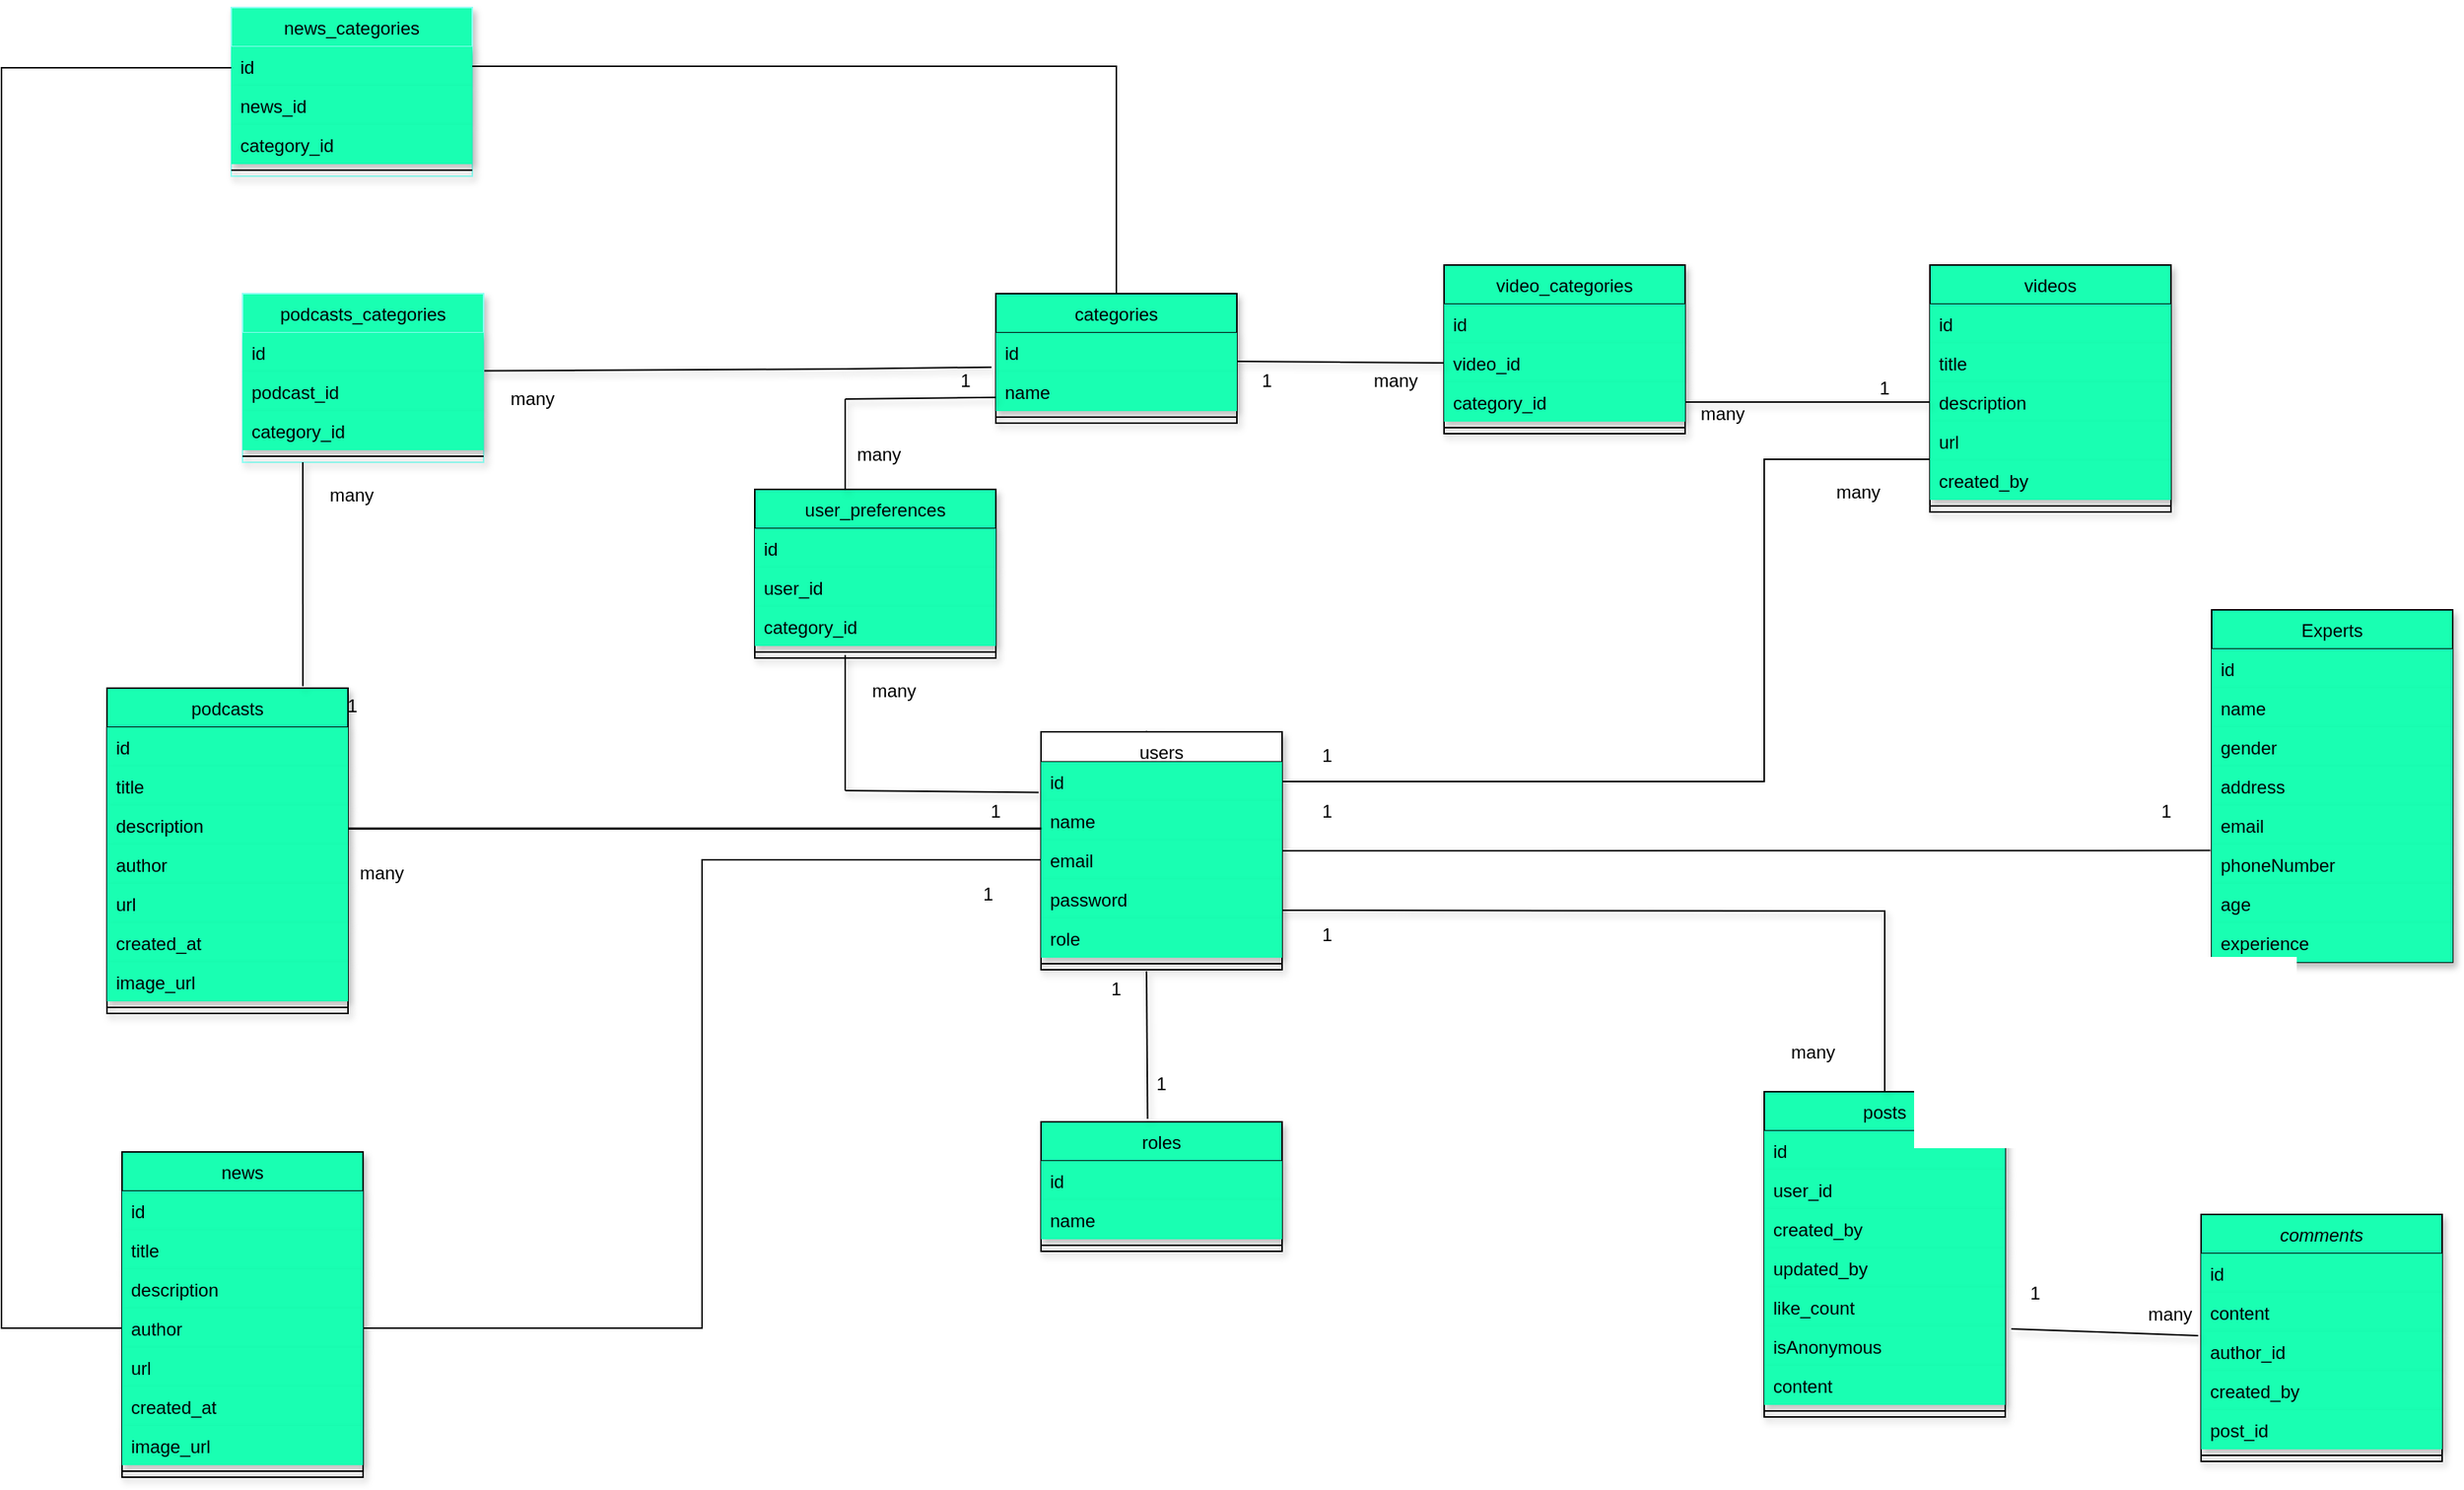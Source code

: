 <mxfile version="22.1.9" type="github" pages="2">
  <diagram id="C5RBs43oDa-KdzZeNtuy" name="Model Entity">
    <mxGraphModel dx="3452" dy="2562" grid="1" gridSize="10" guides="1" tooltips="1" connect="1" arrows="1" fold="1" page="1" pageScale="1" pageWidth="827" pageHeight="1169" background="#FFFFFF" math="0" shadow="0">
      <root>
        <mxCell id="WIyWlLk6GJQsqaUBKTNV-0" />
        <mxCell id="WIyWlLk6GJQsqaUBKTNV-1" parent="WIyWlLk6GJQsqaUBKTNV-0" />
        <mxCell id="zkfFHV4jXpPFQw0GAbJ--0" value="comments" style="swimlane;fontStyle=2;align=center;verticalAlign=top;childLayout=stackLayout;horizontal=1;startSize=26;horizontalStack=0;resizeParent=1;resizeLast=0;collapsible=1;marginBottom=0;rounded=0;shadow=1;strokeWidth=1;strokeColor=#000;fillColor=#19FFB2;" parent="WIyWlLk6GJQsqaUBKTNV-1" vertex="1">
          <mxGeometry x="660" y="721.5" width="160" height="164" as="geometry">
            <mxRectangle x="230" y="140" width="160" height="26" as="alternateBounds" />
          </mxGeometry>
        </mxCell>
        <mxCell id="zkfFHV4jXpPFQw0GAbJ--1" value="id" style="text;align=left;verticalAlign=top;spacingLeft=4;spacingRight=4;overflow=hidden;rotatable=0;points=[[0,0.5],[1,0.5]];portConstraint=eastwest;shadow=1;fillColor=#19FFB2;" parent="zkfFHV4jXpPFQw0GAbJ--0" vertex="1">
          <mxGeometry y="26" width="160" height="26" as="geometry" />
        </mxCell>
        <mxCell id="zkfFHV4jXpPFQw0GAbJ--2" value="content" style="text;align=left;verticalAlign=top;spacingLeft=4;spacingRight=4;overflow=hidden;rotatable=0;points=[[0,0.5],[1,0.5]];portConstraint=eastwest;rounded=0;shadow=1;html=0;fillColor=#19FFB2;" parent="zkfFHV4jXpPFQw0GAbJ--0" vertex="1">
          <mxGeometry y="52" width="160" height="26" as="geometry" />
        </mxCell>
        <mxCell id="zkfFHV4jXpPFQw0GAbJ--3" value="author_id" style="text;align=left;verticalAlign=top;spacingLeft=4;spacingRight=4;overflow=hidden;rotatable=0;points=[[0,0.5],[1,0.5]];portConstraint=eastwest;rounded=0;shadow=1;html=0;fillColor=#19FFB2;" parent="zkfFHV4jXpPFQw0GAbJ--0" vertex="1">
          <mxGeometry y="78" width="160" height="26" as="geometry" />
        </mxCell>
        <mxCell id="JfnOE9G89sOyFiVWvE-q-37" value="created_by" style="text;align=left;verticalAlign=top;spacingLeft=4;spacingRight=4;overflow=hidden;rotatable=0;points=[[0,0.5],[1,0.5]];portConstraint=eastwest;rounded=0;shadow=1;html=0;fillColor=#19FFB2;" parent="zkfFHV4jXpPFQw0GAbJ--0" vertex="1">
          <mxGeometry y="104" width="160" height="26" as="geometry" />
        </mxCell>
        <mxCell id="JfnOE9G89sOyFiVWvE-q-0" value="post_id" style="text;align=left;verticalAlign=top;spacingLeft=4;spacingRight=4;overflow=hidden;rotatable=0;points=[[0,0.5],[1,0.5]];portConstraint=eastwest;rounded=0;shadow=1;html=0;fillColor=#19FFB2;" parent="zkfFHV4jXpPFQw0GAbJ--0" vertex="1">
          <mxGeometry y="130" width="160" height="26" as="geometry" />
        </mxCell>
        <mxCell id="zkfFHV4jXpPFQw0GAbJ--4" value="" style="line;html=1;strokeWidth=1;align=left;verticalAlign=middle;spacingTop=-1;spacingLeft=3;spacingRight=3;rotatable=0;labelPosition=right;points=[];portConstraint=eastwest;shadow=1;fillColor=#19FFB2;" parent="zkfFHV4jXpPFQw0GAbJ--0" vertex="1">
          <mxGeometry y="156" width="160" height="8" as="geometry" />
        </mxCell>
        <mxCell id="JfnOE9G89sOyFiVWvE-q-68" style="edgeStyle=orthogonalEdgeStyle;rounded=0;orthogonalLoop=1;jettySize=auto;html=1;exitX=0.5;exitY=0;exitDx=0;exitDy=0;shadow=1;fillColor=#19FFB2;" parent="WIyWlLk6GJQsqaUBKTNV-1" source="zkfFHV4jXpPFQw0GAbJ--6" edge="1">
          <mxGeometry relative="1" as="geometry">
            <mxPoint x="-40" y="400" as="targetPoint" />
          </mxGeometry>
        </mxCell>
        <mxCell id="zkfFHV4jXpPFQw0GAbJ--6" value="users" style="swimlane;fontStyle=0;align=center;verticalAlign=top;childLayout=stackLayout;horizontal=1;startSize=20;horizontalStack=0;resizeParent=1;resizeLast=0;collapsible=1;marginBottom=0;rounded=0;shadow=1;strokeWidth=1;fillColor=#FFFFFF;" parent="WIyWlLk6GJQsqaUBKTNV-1" vertex="1">
          <mxGeometry x="-110" y="401" width="160" height="158" as="geometry">
            <mxRectangle x="130" y="380" width="160" height="26" as="alternateBounds" />
          </mxGeometry>
        </mxCell>
        <mxCell id="zkfFHV4jXpPFQw0GAbJ--7" value="id" style="text;align=left;verticalAlign=top;spacingLeft=4;spacingRight=4;overflow=hidden;rotatable=0;points=[[0,0.5],[1,0.5]];portConstraint=eastwest;shadow=1;fillColor=#19FFB2;" parent="zkfFHV4jXpPFQw0GAbJ--6" vertex="1">
          <mxGeometry y="20" width="160" height="26" as="geometry" />
        </mxCell>
        <mxCell id="zkfFHV4jXpPFQw0GAbJ--8" value="name" style="text;align=left;verticalAlign=top;spacingLeft=4;spacingRight=4;overflow=hidden;rotatable=0;points=[[0,0.5],[1,0.5]];portConstraint=eastwest;rounded=0;shadow=1;html=0;fillColor=#19FFB2;" parent="zkfFHV4jXpPFQw0GAbJ--6" vertex="1">
          <mxGeometry y="46" width="160" height="26" as="geometry" />
        </mxCell>
        <mxCell id="JfnOE9G89sOyFiVWvE-q-1" value="email" style="text;align=left;verticalAlign=top;spacingLeft=4;spacingRight=4;overflow=hidden;rotatable=0;points=[[0,0.5],[1,0.5]];portConstraint=eastwest;rounded=0;shadow=1;html=0;fillColor=#19FFB2;" parent="zkfFHV4jXpPFQw0GAbJ--6" vertex="1">
          <mxGeometry y="72" width="160" height="26" as="geometry" />
        </mxCell>
        <mxCell id="JfnOE9G89sOyFiVWvE-q-2" value="password" style="text;align=left;verticalAlign=top;spacingLeft=4;spacingRight=4;overflow=hidden;rotatable=0;points=[[0,0.5],[1,0.5]];portConstraint=eastwest;rounded=0;shadow=1;html=0;fillColor=#19FFB2;" parent="zkfFHV4jXpPFQw0GAbJ--6" vertex="1">
          <mxGeometry y="98" width="160" height="26" as="geometry" />
        </mxCell>
        <mxCell id="JfnOE9G89sOyFiVWvE-q-3" value="role" style="text;align=left;verticalAlign=top;spacingLeft=4;spacingRight=4;overflow=hidden;rotatable=0;points=[[0,0.5],[1,0.5]];portConstraint=eastwest;rounded=0;shadow=1;html=0;fillColor=#19FFB2;" parent="zkfFHV4jXpPFQw0GAbJ--6" vertex="1">
          <mxGeometry y="124" width="160" height="26" as="geometry" />
        </mxCell>
        <mxCell id="zkfFHV4jXpPFQw0GAbJ--9" value="" style="line;html=1;strokeWidth=1;align=left;verticalAlign=middle;spacingTop=-1;spacingLeft=3;spacingRight=3;rotatable=0;labelPosition=right;points=[];portConstraint=eastwest;shadow=1;fillColor=#19FFB2;" parent="zkfFHV4jXpPFQw0GAbJ--6" vertex="1">
          <mxGeometry y="150" width="160" height="8" as="geometry" />
        </mxCell>
        <mxCell id="zkfFHV4jXpPFQw0GAbJ--17" value="roles" style="swimlane;fontStyle=0;align=center;verticalAlign=top;childLayout=stackLayout;horizontal=1;startSize=26;horizontalStack=0;resizeParent=1;resizeLast=0;collapsible=1;marginBottom=0;rounded=0;shadow=1;strokeWidth=1;fillColor=#19FFB2;" parent="WIyWlLk6GJQsqaUBKTNV-1" vertex="1">
          <mxGeometry x="-110" y="660" width="160" height="86" as="geometry">
            <mxRectangle x="550" y="140" width="160" height="26" as="alternateBounds" />
          </mxGeometry>
        </mxCell>
        <mxCell id="zkfFHV4jXpPFQw0GAbJ--18" value="id" style="text;align=left;verticalAlign=top;spacingLeft=4;spacingRight=4;overflow=hidden;rotatable=0;points=[[0,0.5],[1,0.5]];portConstraint=eastwest;shadow=1;fillColor=#19FFB2;" parent="zkfFHV4jXpPFQw0GAbJ--17" vertex="1">
          <mxGeometry y="26" width="160" height="26" as="geometry" />
        </mxCell>
        <mxCell id="zkfFHV4jXpPFQw0GAbJ--19" value="name" style="text;align=left;verticalAlign=top;spacingLeft=4;spacingRight=4;overflow=hidden;rotatable=0;points=[[0,0.5],[1,0.5]];portConstraint=eastwest;rounded=0;shadow=1;html=0;fillColor=#19FFB2;" parent="zkfFHV4jXpPFQw0GAbJ--17" vertex="1">
          <mxGeometry y="52" width="160" height="26" as="geometry" />
        </mxCell>
        <mxCell id="zkfFHV4jXpPFQw0GAbJ--23" value="" style="line;html=1;strokeWidth=1;align=left;verticalAlign=middle;spacingTop=-1;spacingLeft=3;spacingRight=3;rotatable=0;labelPosition=right;points=[];portConstraint=eastwest;shadow=1;fillColor=#19FFB2;" parent="zkfFHV4jXpPFQw0GAbJ--17" vertex="1">
          <mxGeometry y="78" width="160" height="8" as="geometry" />
        </mxCell>
        <mxCell id="JfnOE9G89sOyFiVWvE-q-7" value="videos" style="swimlane;fontStyle=0;align=center;verticalAlign=top;childLayout=stackLayout;horizontal=1;startSize=26;horizontalStack=0;resizeParent=1;resizeLast=0;collapsible=1;marginBottom=0;rounded=0;shadow=1;strokeWidth=1;fillColor=#19FFB2;" parent="WIyWlLk6GJQsqaUBKTNV-1" vertex="1">
          <mxGeometry x="480" y="91" width="160" height="164" as="geometry">
            <mxRectangle x="340" y="380" width="170" height="26" as="alternateBounds" />
          </mxGeometry>
        </mxCell>
        <mxCell id="JfnOE9G89sOyFiVWvE-q-8" value="id" style="text;align=left;verticalAlign=top;spacingLeft=4;spacingRight=4;overflow=hidden;rotatable=0;points=[[0,0.5],[1,0.5]];portConstraint=eastwest;shadow=1;fillColor=#19FFB2;" parent="JfnOE9G89sOyFiVWvE-q-7" vertex="1">
          <mxGeometry y="26" width="160" height="26" as="geometry" />
        </mxCell>
        <mxCell id="JfnOE9G89sOyFiVWvE-q-9" value="title" style="text;align=left;verticalAlign=top;spacingLeft=4;spacingRight=4;overflow=hidden;rotatable=0;points=[[0,0.5],[1,0.5]];portConstraint=eastwest;shadow=1;fillColor=#19FFB2;" parent="JfnOE9G89sOyFiVWvE-q-7" vertex="1">
          <mxGeometry y="52" width="160" height="26" as="geometry" />
        </mxCell>
        <mxCell id="JfnOE9G89sOyFiVWvE-q-10" value="description" style="text;align=left;verticalAlign=top;spacingLeft=4;spacingRight=4;overflow=hidden;rotatable=0;points=[[0,0.5],[1,0.5]];portConstraint=eastwest;shadow=1;fillColor=#19FFB2;" parent="JfnOE9G89sOyFiVWvE-q-7" vertex="1">
          <mxGeometry y="78" width="160" height="26" as="geometry" />
        </mxCell>
        <mxCell id="JfnOE9G89sOyFiVWvE-q-11" value="url" style="text;align=left;verticalAlign=top;spacingLeft=4;spacingRight=4;overflow=hidden;rotatable=0;points=[[0,0.5],[1,0.5]];portConstraint=eastwest;shadow=1;fillColor=#19FFB2;" parent="JfnOE9G89sOyFiVWvE-q-7" vertex="1">
          <mxGeometry y="104" width="160" height="26" as="geometry" />
        </mxCell>
        <mxCell id="JfnOE9G89sOyFiVWvE-q-13" value="created_by" style="text;align=left;verticalAlign=top;spacingLeft=4;spacingRight=4;overflow=hidden;rotatable=0;points=[[0,0.5],[1,0.5]];portConstraint=eastwest;shadow=1;fillColor=#19FFB2;" parent="JfnOE9G89sOyFiVWvE-q-7" vertex="1">
          <mxGeometry y="130" width="160" height="26" as="geometry" />
        </mxCell>
        <mxCell id="JfnOE9G89sOyFiVWvE-q-12" value="" style="line;html=1;strokeWidth=1;align=left;verticalAlign=middle;spacingTop=-1;spacingLeft=3;spacingRight=3;rotatable=0;labelPosition=right;points=[];portConstraint=eastwest;shadow=1;fillColor=#19FFB2;" parent="JfnOE9G89sOyFiVWvE-q-7" vertex="1">
          <mxGeometry y="156" width="160" height="8" as="geometry" />
        </mxCell>
        <mxCell id="JfnOE9G89sOyFiVWvE-q-14" value="podcasts" style="swimlane;fontStyle=0;align=center;verticalAlign=top;childLayout=stackLayout;horizontal=1;startSize=26;horizontalStack=0;resizeParent=1;resizeLast=0;collapsible=1;marginBottom=0;rounded=0;shadow=1;strokeWidth=1;fillColor=#19FFB2;" parent="WIyWlLk6GJQsqaUBKTNV-1" vertex="1">
          <mxGeometry x="-730" y="372" width="160" height="216" as="geometry">
            <mxRectangle x="340" y="380" width="170" height="26" as="alternateBounds" />
          </mxGeometry>
        </mxCell>
        <mxCell id="JfnOE9G89sOyFiVWvE-q-15" value="id" style="text;align=left;verticalAlign=top;spacingLeft=4;spacingRight=4;overflow=hidden;rotatable=0;points=[[0,0.5],[1,0.5]];portConstraint=eastwest;shadow=1;fillColor=#19FFB2;" parent="JfnOE9G89sOyFiVWvE-q-14" vertex="1">
          <mxGeometry y="26" width="160" height="26" as="geometry" />
        </mxCell>
        <mxCell id="7jtE0e9vHBcswLrCBVoC-0" value="title" style="text;align=left;verticalAlign=top;spacingLeft=4;spacingRight=4;overflow=hidden;rotatable=0;points=[[0,0.5],[1,0.5]];portConstraint=eastwest;shadow=1;fillColor=#19FFB2;" parent="JfnOE9G89sOyFiVWvE-q-14" vertex="1">
          <mxGeometry y="52" width="160" height="26" as="geometry" />
        </mxCell>
        <mxCell id="JfnOE9G89sOyFiVWvE-q-16" value="description" style="text;align=left;verticalAlign=top;spacingLeft=4;spacingRight=4;overflow=hidden;rotatable=0;points=[[0,0.5],[1,0.5]];portConstraint=eastwest;shadow=1;fillColor=#19FFB2;" parent="JfnOE9G89sOyFiVWvE-q-14" vertex="1">
          <mxGeometry y="78" width="160" height="26" as="geometry" />
        </mxCell>
        <mxCell id="JfnOE9G89sOyFiVWvE-q-17" value="author" style="text;align=left;verticalAlign=top;spacingLeft=4;spacingRight=4;overflow=hidden;rotatable=0;points=[[0,0.5],[1,0.5]];portConstraint=eastwest;shadow=1;fillColor=#19FFB2;" parent="JfnOE9G89sOyFiVWvE-q-14" vertex="1">
          <mxGeometry y="104" width="160" height="26" as="geometry" />
        </mxCell>
        <mxCell id="JfnOE9G89sOyFiVWvE-q-165" value="url" style="text;align=left;verticalAlign=top;spacingLeft=4;spacingRight=4;overflow=hidden;rotatable=0;points=[[0,0.5],[1,0.5]];portConstraint=eastwest;shadow=1;fillColor=#19FFB2;" parent="JfnOE9G89sOyFiVWvE-q-14" vertex="1">
          <mxGeometry y="130" width="160" height="26" as="geometry" />
        </mxCell>
        <mxCell id="JfnOE9G89sOyFiVWvE-q-18" value="created_at" style="text;align=left;verticalAlign=top;spacingLeft=4;spacingRight=4;overflow=hidden;rotatable=0;points=[[0,0.5],[1,0.5]];portConstraint=eastwest;shadow=1;fillColor=#19FFB2;" parent="JfnOE9G89sOyFiVWvE-q-14" vertex="1">
          <mxGeometry y="156" width="160" height="26" as="geometry" />
        </mxCell>
        <mxCell id="JfnOE9G89sOyFiVWvE-q-19" value="image_url" style="text;align=left;verticalAlign=top;spacingLeft=4;spacingRight=4;overflow=hidden;rotatable=0;points=[[0,0.5],[1,0.5]];portConstraint=eastwest;shadow=1;fillColor=#19FFB2;" parent="JfnOE9G89sOyFiVWvE-q-14" vertex="1">
          <mxGeometry y="182" width="160" height="26" as="geometry" />
        </mxCell>
        <mxCell id="JfnOE9G89sOyFiVWvE-q-20" value="" style="line;html=1;strokeWidth=1;align=left;verticalAlign=middle;spacingTop=-1;spacingLeft=3;spacingRight=3;rotatable=0;labelPosition=right;points=[];portConstraint=eastwest;shadow=1;fillColor=#19FFB2;" parent="JfnOE9G89sOyFiVWvE-q-14" vertex="1">
          <mxGeometry y="208" width="160" height="8" as="geometry" />
        </mxCell>
        <mxCell id="JfnOE9G89sOyFiVWvE-q-21" value="categories" style="swimlane;fontStyle=0;align=center;verticalAlign=top;childLayout=stackLayout;horizontal=1;startSize=26;horizontalStack=0;resizeParent=1;resizeLast=0;collapsible=1;marginBottom=0;rounded=0;shadow=1;strokeWidth=1;fillColor=#19FFB2;" parent="WIyWlLk6GJQsqaUBKTNV-1" vertex="1">
          <mxGeometry x="-140" y="110" width="160" height="86" as="geometry">
            <mxRectangle x="550" y="140" width="160" height="26" as="alternateBounds" />
          </mxGeometry>
        </mxCell>
        <mxCell id="JfnOE9G89sOyFiVWvE-q-22" value="id" style="text;align=left;verticalAlign=top;spacingLeft=4;spacingRight=4;overflow=hidden;rotatable=0;points=[[0,0.5],[1,0.5]];portConstraint=eastwest;shadow=1;fillColor=#19FFB2;" parent="JfnOE9G89sOyFiVWvE-q-21" vertex="1">
          <mxGeometry y="26" width="160" height="26" as="geometry" />
        </mxCell>
        <mxCell id="JfnOE9G89sOyFiVWvE-q-23" value="name" style="text;align=left;verticalAlign=top;spacingLeft=4;spacingRight=4;overflow=hidden;rotatable=0;points=[[0,0.5],[1,0.5]];portConstraint=eastwest;rounded=0;shadow=1;html=0;fillColor=#19FFB2;" parent="JfnOE9G89sOyFiVWvE-q-21" vertex="1">
          <mxGeometry y="52" width="160" height="26" as="geometry" />
        </mxCell>
        <mxCell id="JfnOE9G89sOyFiVWvE-q-24" value="" style="line;html=1;strokeWidth=1;align=left;verticalAlign=middle;spacingTop=-1;spacingLeft=3;spacingRight=3;rotatable=0;labelPosition=right;points=[];portConstraint=eastwest;shadow=1;fillColor=#19FFB2;" parent="JfnOE9G89sOyFiVWvE-q-21" vertex="1">
          <mxGeometry y="78" width="160" height="8" as="geometry" />
        </mxCell>
        <mxCell id="JfnOE9G89sOyFiVWvE-q-28" value="posts" style="swimlane;fontStyle=0;align=center;verticalAlign=top;childLayout=stackLayout;horizontal=1;startSize=26;horizontalStack=0;resizeParent=1;resizeLast=0;collapsible=1;marginBottom=0;rounded=0;shadow=1;strokeWidth=1;fillColor=#19FFB2;" parent="WIyWlLk6GJQsqaUBKTNV-1" vertex="1">
          <mxGeometry x="370" y="640" width="160" height="216" as="geometry">
            <mxRectangle x="340" y="380" width="170" height="26" as="alternateBounds" />
          </mxGeometry>
        </mxCell>
        <mxCell id="JfnOE9G89sOyFiVWvE-q-29" value="id" style="text;align=left;verticalAlign=top;spacingLeft=4;spacingRight=4;overflow=hidden;rotatable=0;points=[[0,0.5],[1,0.5]];portConstraint=eastwest;shadow=1;fillColor=#19FFB2;" parent="JfnOE9G89sOyFiVWvE-q-28" vertex="1">
          <mxGeometry y="26" width="160" height="26" as="geometry" />
        </mxCell>
        <mxCell id="JfnOE9G89sOyFiVWvE-q-30" value="user_id" style="text;align=left;verticalAlign=top;spacingLeft=4;spacingRight=4;overflow=hidden;rotatable=0;points=[[0,0.5],[1,0.5]];portConstraint=eastwest;shadow=1;fillColor=#19FFB2;" parent="JfnOE9G89sOyFiVWvE-q-28" vertex="1">
          <mxGeometry y="52" width="160" height="26" as="geometry" />
        </mxCell>
        <mxCell id="JfnOE9G89sOyFiVWvE-q-31" value="created_by" style="text;align=left;verticalAlign=top;spacingLeft=4;spacingRight=4;overflow=hidden;rotatable=0;points=[[0,0.5],[1,0.5]];portConstraint=eastwest;shadow=1;fillColor=#19FFB2;" parent="JfnOE9G89sOyFiVWvE-q-28" vertex="1">
          <mxGeometry y="78" width="160" height="26" as="geometry" />
        </mxCell>
        <mxCell id="JfnOE9G89sOyFiVWvE-q-33" value="updated_by" style="text;align=left;verticalAlign=top;spacingLeft=4;spacingRight=4;overflow=hidden;rotatable=0;points=[[0,0.5],[1,0.5]];portConstraint=eastwest;shadow=1;fillColor=#19FFB2;" parent="JfnOE9G89sOyFiVWvE-q-28" vertex="1">
          <mxGeometry y="104" width="160" height="26" as="geometry" />
        </mxCell>
        <mxCell id="7jtE0e9vHBcswLrCBVoC-1" value="like_count" style="text;align=left;verticalAlign=top;spacingLeft=4;spacingRight=4;overflow=hidden;rotatable=0;points=[[0,0.5],[1,0.5]];portConstraint=eastwest;shadow=1;fillColor=#19FFB2;" parent="JfnOE9G89sOyFiVWvE-q-28" vertex="1">
          <mxGeometry y="130" width="160" height="26" as="geometry" />
        </mxCell>
        <mxCell id="JfnOE9G89sOyFiVWvE-q-36" value="isAnonymous" style="text;align=left;verticalAlign=top;spacingLeft=4;spacingRight=4;overflow=hidden;rotatable=0;points=[[0,0.5],[1,0.5]];portConstraint=eastwest;shadow=1;fillColor=#19FFB2;" parent="JfnOE9G89sOyFiVWvE-q-28" vertex="1">
          <mxGeometry y="156" width="160" height="26" as="geometry" />
        </mxCell>
        <mxCell id="JfnOE9G89sOyFiVWvE-q-48" value="content" style="text;align=left;verticalAlign=top;spacingLeft=4;spacingRight=4;overflow=hidden;rotatable=0;points=[[0,0.5],[1,0.5]];portConstraint=eastwest;shadow=1;fillColor=#19FFB2;" parent="JfnOE9G89sOyFiVWvE-q-28" vertex="1">
          <mxGeometry y="182" width="160" height="26" as="geometry" />
        </mxCell>
        <mxCell id="JfnOE9G89sOyFiVWvE-q-35" value="" style="line;html=1;strokeWidth=1;align=left;verticalAlign=middle;spacingTop=-1;spacingLeft=3;spacingRight=3;rotatable=0;labelPosition=right;points=[];portConstraint=eastwest;shadow=1;fillColor=#19FFB2;" parent="JfnOE9G89sOyFiVWvE-q-28" vertex="1">
          <mxGeometry y="208" width="160" height="8" as="geometry" />
        </mxCell>
        <mxCell id="JfnOE9G89sOyFiVWvE-q-50" value="" style="endArrow=none;html=1;rounded=0;entryX=0.5;entryY=0;entryDx=0;entryDy=0;exitX=1;exitY=0.75;exitDx=0;exitDy=0;shadow=1;fillColor=#19FFB2;" parent="WIyWlLk6GJQsqaUBKTNV-1" target="JfnOE9G89sOyFiVWvE-q-28" edge="1" source="zkfFHV4jXpPFQw0GAbJ--6">
          <mxGeometry width="50" height="50" relative="1" as="geometry">
            <mxPoint x="350.48" y="470.004" as="sourcePoint" />
            <mxPoint x="450" y="469" as="targetPoint" />
            <Array as="points">
              <mxPoint x="450" y="520" />
            </Array>
          </mxGeometry>
        </mxCell>
        <mxCell id="JfnOE9G89sOyFiVWvE-q-63" value="user_preferences" style="swimlane;fontStyle=0;align=center;verticalAlign=top;childLayout=stackLayout;horizontal=1;startSize=26;horizontalStack=0;resizeParent=1;resizeLast=0;collapsible=1;marginBottom=0;rounded=0;shadow=1;strokeWidth=1;fillColor=#19FFB2;" parent="WIyWlLk6GJQsqaUBKTNV-1" vertex="1">
          <mxGeometry x="-300" y="240" width="160" height="112" as="geometry">
            <mxRectangle x="340" y="380" width="170" height="26" as="alternateBounds" />
          </mxGeometry>
        </mxCell>
        <mxCell id="JfnOE9G89sOyFiVWvE-q-64" value="id" style="text;align=left;verticalAlign=top;spacingLeft=4;spacingRight=4;overflow=hidden;rotatable=0;points=[[0,0.5],[1,0.5]];portConstraint=eastwest;shadow=1;fillColor=#19FFB2;" parent="JfnOE9G89sOyFiVWvE-q-63" vertex="1">
          <mxGeometry y="26" width="160" height="26" as="geometry" />
        </mxCell>
        <mxCell id="JfnOE9G89sOyFiVWvE-q-65" value="user_id" style="text;align=left;verticalAlign=top;spacingLeft=4;spacingRight=4;overflow=hidden;rotatable=0;points=[[0,0.5],[1,0.5]];portConstraint=eastwest;shadow=1;fillColor=#19FFB2;" parent="JfnOE9G89sOyFiVWvE-q-63" vertex="1">
          <mxGeometry y="52" width="160" height="26" as="geometry" />
        </mxCell>
        <mxCell id="JfnOE9G89sOyFiVWvE-q-66" value="category_id" style="text;align=left;verticalAlign=top;spacingLeft=4;spacingRight=4;overflow=hidden;rotatable=0;points=[[0,0.5],[1,0.5]];portConstraint=eastwest;shadow=1;fillColor=#19FFB2;" parent="JfnOE9G89sOyFiVWvE-q-63" vertex="1">
          <mxGeometry y="78" width="160" height="26" as="geometry" />
        </mxCell>
        <mxCell id="JfnOE9G89sOyFiVWvE-q-67" value="" style="line;html=1;strokeWidth=1;align=left;verticalAlign=middle;spacingTop=-1;spacingLeft=3;spacingRight=3;rotatable=0;labelPosition=right;points=[];portConstraint=eastwest;shadow=1;fillColor=#19FFB2;" parent="JfnOE9G89sOyFiVWvE-q-63" vertex="1">
          <mxGeometry y="104" width="160" height="8" as="geometry" />
        </mxCell>
        <mxCell id="JfnOE9G89sOyFiVWvE-q-70" value="" style="endArrow=none;html=1;rounded=0;exitX=0.375;exitY=0.75;exitDx=0;exitDy=0;exitPerimeter=0;shadow=1;fillColor=#19FFB2;" parent="WIyWlLk6GJQsqaUBKTNV-1" source="JfnOE9G89sOyFiVWvE-q-67" edge="1">
          <mxGeometry width="50" height="50" relative="1" as="geometry">
            <mxPoint x="-250" y="350" as="sourcePoint" />
            <mxPoint x="-240" y="440" as="targetPoint" />
          </mxGeometry>
        </mxCell>
        <mxCell id="JfnOE9G89sOyFiVWvE-q-71" value="" style="endArrow=none;html=1;rounded=0;shadow=1;fillColor=#19FFB2;" parent="WIyWlLk6GJQsqaUBKTNV-1" edge="1">
          <mxGeometry width="50" height="50" relative="1" as="geometry">
            <mxPoint x="-240" y="180" as="sourcePoint" />
            <mxPoint x="-240" y="240" as="targetPoint" />
          </mxGeometry>
        </mxCell>
        <mxCell id="JfnOE9G89sOyFiVWvE-q-72" value="" style="endArrow=none;html=1;rounded=0;exitX=-0.018;exitY=0.878;exitDx=0;exitDy=0;exitPerimeter=0;shadow=1;fillColor=#19FFB2;" parent="WIyWlLk6GJQsqaUBKTNV-1" source="JfnOE9G89sOyFiVWvE-q-22" edge="1">
          <mxGeometry width="50" height="50" relative="1" as="geometry">
            <mxPoint x="-230" y="170" as="sourcePoint" />
            <mxPoint x="-240" y="160" as="targetPoint" />
          </mxGeometry>
        </mxCell>
        <mxCell id="JfnOE9G89sOyFiVWvE-q-83" value="" style="endArrow=none;html=1;rounded=0;entryX=1.025;entryY=0.057;entryDx=0;entryDy=0;shadow=1;fillColor=#19FFB2;entryPerimeter=0;exitX=-0.012;exitY=0.095;exitDx=0;exitDy=0;exitPerimeter=0;" parent="WIyWlLk6GJQsqaUBKTNV-1" target="JfnOE9G89sOyFiVWvE-q-36" edge="1" source="zkfFHV4jXpPFQw0GAbJ--3">
          <mxGeometry width="50" height="50" relative="1" as="geometry">
            <mxPoint x="650" y="800" as="sourcePoint" />
            <mxPoint x="480" y="640" as="targetPoint" />
            <Array as="points" />
          </mxGeometry>
        </mxCell>
        <mxCell id="JfnOE9G89sOyFiVWvE-q-85" value="" style="endArrow=none;html=1;rounded=0;entryX=1;entryY=0.973;entryDx=0;entryDy=0;entryPerimeter=0;shadow=1;fillColor=#19FFB2;" parent="WIyWlLk6GJQsqaUBKTNV-1" target="JfnOE9G89sOyFiVWvE-q-133" edge="1">
          <mxGeometry width="50" height="50" relative="1" as="geometry">
            <mxPoint x="-240" y="160" as="sourcePoint" />
            <mxPoint x="-430" y="210.544" as="targetPoint" />
            <Array as="points" />
          </mxGeometry>
        </mxCell>
        <mxCell id="JfnOE9G89sOyFiVWvE-q-109" value="" style="endArrow=none;html=1;rounded=0;exitX=0;exitY=0.5;exitDx=0;exitDy=0;entryX=1;entryY=0.5;entryDx=0;entryDy=0;shadow=1;fillColor=#19FFB2;" parent="WIyWlLk6GJQsqaUBKTNV-1" source="JfnOE9G89sOyFiVWvE-q-10" target="JfnOE9G89sOyFiVWvE-q-120" edge="1">
          <mxGeometry width="50" height="50" relative="1" as="geometry">
            <mxPoint x="310" y="250" as="sourcePoint" />
            <mxPoint x="310" y="370" as="targetPoint" />
          </mxGeometry>
        </mxCell>
        <mxCell id="JfnOE9G89sOyFiVWvE-q-114" value="" style="endArrow=none;html=1;rounded=0;entryX=0.442;entryY=-0.023;entryDx=0;entryDy=0;entryPerimeter=0;shadow=1;fillColor=#19FFB2;" parent="WIyWlLk6GJQsqaUBKTNV-1" target="zkfFHV4jXpPFQw0GAbJ--17" edge="1">
          <mxGeometry width="50" height="50" relative="1" as="geometry">
            <mxPoint x="-40" y="560" as="sourcePoint" />
            <mxPoint x="-40" y="640" as="targetPoint" />
          </mxGeometry>
        </mxCell>
        <mxCell id="JfnOE9G89sOyFiVWvE-q-117" value="video_categories" style="swimlane;fontStyle=0;align=center;verticalAlign=top;childLayout=stackLayout;horizontal=1;startSize=26;horizontalStack=0;resizeParent=1;resizeLast=0;collapsible=1;marginBottom=0;rounded=0;shadow=1;strokeWidth=1;fillColor=#19FFB2;" parent="WIyWlLk6GJQsqaUBKTNV-1" vertex="1">
          <mxGeometry x="157.5" y="91" width="160" height="112" as="geometry">
            <mxRectangle x="340" y="380" width="170" height="26" as="alternateBounds" />
          </mxGeometry>
        </mxCell>
        <mxCell id="JfnOE9G89sOyFiVWvE-q-118" value="id" style="text;align=left;verticalAlign=top;spacingLeft=4;spacingRight=4;overflow=hidden;rotatable=0;points=[[0,0.5],[1,0.5]];portConstraint=eastwest;shadow=1;fillColor=#19FFB2;" parent="JfnOE9G89sOyFiVWvE-q-117" vertex="1">
          <mxGeometry y="26" width="160" height="26" as="geometry" />
        </mxCell>
        <mxCell id="JfnOE9G89sOyFiVWvE-q-119" value="video_id" style="text;align=left;verticalAlign=top;spacingLeft=4;spacingRight=4;overflow=hidden;rotatable=0;points=[[0,0.5],[1,0.5]];portConstraint=eastwest;shadow=1;fillColor=#19FFB2;" parent="JfnOE9G89sOyFiVWvE-q-117" vertex="1">
          <mxGeometry y="52" width="160" height="26" as="geometry" />
        </mxCell>
        <mxCell id="JfnOE9G89sOyFiVWvE-q-120" value="category_id" style="text;align=left;verticalAlign=top;spacingLeft=4;spacingRight=4;overflow=hidden;rotatable=0;points=[[0,0.5],[1,0.5]];portConstraint=eastwest;shadow=1;fillColor=#19FFB2;" parent="JfnOE9G89sOyFiVWvE-q-117" vertex="1">
          <mxGeometry y="78" width="160" height="26" as="geometry" />
        </mxCell>
        <mxCell id="JfnOE9G89sOyFiVWvE-q-121" value="" style="line;html=1;strokeWidth=1;align=left;verticalAlign=middle;spacingTop=-1;spacingLeft=3;spacingRight=3;rotatable=0;labelPosition=right;points=[];portConstraint=eastwest;shadow=1;fillColor=#19FFB2;" parent="JfnOE9G89sOyFiVWvE-q-117" vertex="1">
          <mxGeometry y="104" width="160" height="8" as="geometry" />
        </mxCell>
        <mxCell id="JfnOE9G89sOyFiVWvE-q-132" value="podcasts_categories" style="swimlane;fontStyle=0;align=center;verticalAlign=top;childLayout=stackLayout;horizontal=1;startSize=26;horizontalStack=0;resizeParent=1;resizeLast=0;collapsible=1;marginBottom=0;rounded=0;shadow=1;strokeWidth=1;strokeColor=#8FFFF4;fillColor=#19FFB2;" parent="WIyWlLk6GJQsqaUBKTNV-1" vertex="1">
          <mxGeometry x="-640" y="110" width="160" height="112" as="geometry">
            <mxRectangle x="340" y="380" width="170" height="26" as="alternateBounds" />
          </mxGeometry>
        </mxCell>
        <mxCell id="JfnOE9G89sOyFiVWvE-q-133" value="id" style="text;align=left;verticalAlign=top;spacingLeft=4;spacingRight=4;overflow=hidden;rotatable=0;points=[[0,0.5],[1,0.5]];portConstraint=eastwest;shadow=1;fillColor=#19FFB2;" parent="JfnOE9G89sOyFiVWvE-q-132" vertex="1">
          <mxGeometry y="26" width="160" height="26" as="geometry" />
        </mxCell>
        <mxCell id="JfnOE9G89sOyFiVWvE-q-134" value="podcast_id" style="text;align=left;verticalAlign=top;spacingLeft=4;spacingRight=4;overflow=hidden;rotatable=0;points=[[0,0.5],[1,0.5]];portConstraint=eastwest;shadow=1;fillColor=#19FFB2;" parent="JfnOE9G89sOyFiVWvE-q-132" vertex="1">
          <mxGeometry y="52" width="160" height="26" as="geometry" />
        </mxCell>
        <mxCell id="JfnOE9G89sOyFiVWvE-q-135" value="category_id" style="text;align=left;verticalAlign=top;spacingLeft=4;spacingRight=4;overflow=hidden;rotatable=0;points=[[0,0.5],[1,0.5]];portConstraint=eastwest;shadow=1;fillColor=#19FFB2;" parent="JfnOE9G89sOyFiVWvE-q-132" vertex="1">
          <mxGeometry y="78" width="160" height="26" as="geometry" />
        </mxCell>
        <mxCell id="JfnOE9G89sOyFiVWvE-q-136" value="" style="line;html=1;strokeWidth=1;align=left;verticalAlign=middle;spacingTop=-1;spacingLeft=3;spacingRight=3;rotatable=0;labelPosition=right;points=[];portConstraint=eastwest;shadow=1;fillColor=#19FFB2;" parent="JfnOE9G89sOyFiVWvE-q-132" vertex="1">
          <mxGeometry y="104" width="160" height="8" as="geometry" />
        </mxCell>
        <mxCell id="JfnOE9G89sOyFiVWvE-q-137" value="" style="endArrow=none;html=1;rounded=0;exitX=0.25;exitY=1;exitDx=0;exitDy=0;entryX=0.813;entryY=-0.006;entryDx=0;entryDy=0;entryPerimeter=0;shadow=1;fillColor=#19FFB2;" parent="WIyWlLk6GJQsqaUBKTNV-1" source="JfnOE9G89sOyFiVWvE-q-132" target="JfnOE9G89sOyFiVWvE-q-14" edge="1">
          <mxGeometry width="50" height="50" relative="1" as="geometry">
            <mxPoint x="-672.96" y="339.62" as="sourcePoint" />
            <mxPoint x="-600" y="390" as="targetPoint" />
            <Array as="points" />
          </mxGeometry>
        </mxCell>
        <mxCell id="H5SquPuRNM3lWvW0Ln2r-7" value="1" style="text;html=1;strokeColor=none;fillColor=none;align=center;verticalAlign=middle;whiteSpace=wrap;rounded=0;" parent="WIyWlLk6GJQsqaUBKTNV-1" vertex="1">
          <mxGeometry x="-90" y="558" width="60" height="27" as="geometry" />
        </mxCell>
        <mxCell id="H5SquPuRNM3lWvW0Ln2r-8" value="1" style="text;html=1;strokeColor=none;fillColor=none;align=center;verticalAlign=middle;whiteSpace=wrap;rounded=0;" parent="WIyWlLk6GJQsqaUBKTNV-1" vertex="1">
          <mxGeometry x="-60" y="621.5" width="60" height="27" as="geometry" />
        </mxCell>
        <mxCell id="H5SquPuRNM3lWvW0Ln2r-13" value="1" style="text;html=1;strokeColor=none;fillColor=none;align=center;verticalAlign=middle;whiteSpace=wrap;rounded=0;" parent="WIyWlLk6GJQsqaUBKTNV-1" vertex="1">
          <mxGeometry x="50" y="440" width="60" height="27" as="geometry" />
        </mxCell>
        <mxCell id="H5SquPuRNM3lWvW0Ln2r-14" value="1" style="text;html=1;strokeColor=none;fillColor=none;align=center;verticalAlign=middle;whiteSpace=wrap;rounded=0;" parent="WIyWlLk6GJQsqaUBKTNV-1" vertex="1">
          <mxGeometry x="-170" y="440" width="60" height="27" as="geometry" />
        </mxCell>
        <mxCell id="H5SquPuRNM3lWvW0Ln2r-15" value="many" style="text;html=1;strokeColor=none;fillColor=none;align=center;verticalAlign=middle;whiteSpace=wrap;rounded=0;" parent="WIyWlLk6GJQsqaUBKTNV-1" vertex="1">
          <mxGeometry x="-580" y="481" width="65" height="27" as="geometry" />
        </mxCell>
        <mxCell id="H5SquPuRNM3lWvW0Ln2r-16" value="many" style="text;html=1;strokeColor=none;fillColor=none;align=center;verticalAlign=middle;whiteSpace=wrap;rounded=0;" parent="WIyWlLk6GJQsqaUBKTNV-1" vertex="1">
          <mxGeometry x="-600" y="230" width="65" height="27" as="geometry" />
        </mxCell>
        <mxCell id="H5SquPuRNM3lWvW0Ln2r-17" value="many" style="text;html=1;strokeColor=none;fillColor=none;align=center;verticalAlign=middle;whiteSpace=wrap;rounded=0;" parent="WIyWlLk6GJQsqaUBKTNV-1" vertex="1">
          <mxGeometry x="-480" y="166" width="65" height="27" as="geometry" />
        </mxCell>
        <mxCell id="H5SquPuRNM3lWvW0Ln2r-18" value="many" style="text;html=1;strokeColor=none;fillColor=none;align=center;verticalAlign=middle;whiteSpace=wrap;rounded=0;" parent="WIyWlLk6GJQsqaUBKTNV-1" vertex="1">
          <mxGeometry x="-250" y="203" width="65" height="27" as="geometry" />
        </mxCell>
        <mxCell id="H5SquPuRNM3lWvW0Ln2r-19" value="many" style="text;html=1;strokeColor=none;fillColor=none;align=center;verticalAlign=middle;whiteSpace=wrap;rounded=0;" parent="WIyWlLk6GJQsqaUBKTNV-1" vertex="1">
          <mxGeometry x="-240" y="360" width="65" height="27" as="geometry" />
        </mxCell>
        <mxCell id="H5SquPuRNM3lWvW0Ln2r-20" value="many" style="text;html=1;strokeColor=none;fillColor=none;align=center;verticalAlign=middle;whiteSpace=wrap;rounded=0;" parent="WIyWlLk6GJQsqaUBKTNV-1" vertex="1">
          <mxGeometry x="92.5" y="154" width="65" height="27" as="geometry" />
        </mxCell>
        <mxCell id="H5SquPuRNM3lWvW0Ln2r-22" value="many" style="text;html=1;strokeColor=none;fillColor=none;align=center;verticalAlign=middle;whiteSpace=wrap;rounded=0;" parent="WIyWlLk6GJQsqaUBKTNV-1" vertex="1">
          <mxGeometry x="310" y="176" width="65" height="27" as="geometry" />
        </mxCell>
        <mxCell id="H5SquPuRNM3lWvW0Ln2r-23" value="many" style="text;html=1;strokeColor=none;fillColor=none;align=center;verticalAlign=middle;whiteSpace=wrap;rounded=0;" parent="WIyWlLk6GJQsqaUBKTNV-1" vertex="1">
          <mxGeometry x="400" y="228" width="65" height="27" as="geometry" />
        </mxCell>
        <mxCell id="H5SquPuRNM3lWvW0Ln2r-24" value="many" style="text;html=1;strokeColor=none;fillColor=none;align=center;verticalAlign=middle;whiteSpace=wrap;rounded=0;" parent="WIyWlLk6GJQsqaUBKTNV-1" vertex="1">
          <mxGeometry x="370" y="600" width="65" height="27" as="geometry" />
        </mxCell>
        <mxCell id="H5SquPuRNM3lWvW0Ln2r-25" value="many" style="text;html=1;strokeColor=none;fillColor=none;align=center;verticalAlign=middle;whiteSpace=wrap;rounded=0;" parent="WIyWlLk6GJQsqaUBKTNV-1" vertex="1">
          <mxGeometry x="607" y="774.5" width="65" height="27" as="geometry" />
        </mxCell>
        <mxCell id="H5SquPuRNM3lWvW0Ln2r-26" value="1" style="text;html=1;strokeColor=none;fillColor=none;align=center;verticalAlign=middle;whiteSpace=wrap;rounded=0;" parent="WIyWlLk6GJQsqaUBKTNV-1" vertex="1">
          <mxGeometry x="520" y="760" width="60" height="27" as="geometry" />
        </mxCell>
        <mxCell id="H5SquPuRNM3lWvW0Ln2r-27" value="1" style="text;html=1;strokeColor=none;fillColor=none;align=center;verticalAlign=middle;whiteSpace=wrap;rounded=0;" parent="WIyWlLk6GJQsqaUBKTNV-1" vertex="1">
          <mxGeometry x="420" y="159.5" width="60" height="27" as="geometry" />
        </mxCell>
        <mxCell id="H5SquPuRNM3lWvW0Ln2r-28" value="1" style="text;html=1;strokeColor=none;fillColor=none;align=center;verticalAlign=middle;whiteSpace=wrap;rounded=0;" parent="WIyWlLk6GJQsqaUBKTNV-1" vertex="1">
          <mxGeometry x="10" y="154" width="60" height="27" as="geometry" />
        </mxCell>
        <mxCell id="H5SquPuRNM3lWvW0Ln2r-29" value="1" style="text;html=1;strokeColor=none;fillColor=none;align=center;verticalAlign=middle;whiteSpace=wrap;rounded=0;" parent="WIyWlLk6GJQsqaUBKTNV-1" vertex="1">
          <mxGeometry x="-190" y="154" width="60" height="27" as="geometry" />
        </mxCell>
        <mxCell id="H5SquPuRNM3lWvW0Ln2r-30" value="1" style="text;html=1;strokeColor=none;fillColor=none;align=center;verticalAlign=middle;whiteSpace=wrap;rounded=0;" parent="WIyWlLk6GJQsqaUBKTNV-1" vertex="1">
          <mxGeometry x="-597.5" y="370" width="60" height="27" as="geometry" />
        </mxCell>
        <mxCell id="H5SquPuRNM3lWvW0Ln2r-31" value="" style="endArrow=none;html=1;rounded=0;shadow=1;fillColor=#19FFB2;exitX=0;exitY=0.5;exitDx=0;exitDy=0;entryX=1.002;entryY=0.732;entryDx=0;entryDy=0;entryPerimeter=0;" parent="WIyWlLk6GJQsqaUBKTNV-1" source="JfnOE9G89sOyFiVWvE-q-119" edge="1" target="JfnOE9G89sOyFiVWvE-q-22">
          <mxGeometry width="50" height="50" relative="1" as="geometry">
            <mxPoint x="90" y="190" as="sourcePoint" />
            <mxPoint x="80" y="200" as="targetPoint" />
          </mxGeometry>
        </mxCell>
        <mxCell id="H5SquPuRNM3lWvW0Ln2r-32" value="" style="endArrow=none;html=1;rounded=0;exitX=0.001;exitY=0.651;exitDx=0;exitDy=0;exitPerimeter=0;shadow=1;fillColor=#19FFB2;" parent="WIyWlLk6GJQsqaUBKTNV-1" source="JfnOE9G89sOyFiVWvE-q-23" edge="1">
          <mxGeometry width="50" height="50" relative="1" as="geometry">
            <mxPoint x="-133" y="169" as="sourcePoint" />
            <mxPoint x="-240" y="180" as="targetPoint" />
          </mxGeometry>
        </mxCell>
        <mxCell id="H5SquPuRNM3lWvW0Ln2r-36" value="" style="endArrow=none;html=1;rounded=0;shadow=1;fillColor=#19FFB2;exitX=-0.01;exitY=0.781;exitDx=0;exitDy=0;exitPerimeter=0;" parent="WIyWlLk6GJQsqaUBKTNV-1" source="zkfFHV4jXpPFQw0GAbJ--7" edge="1">
          <mxGeometry width="50" height="50" relative="1" as="geometry">
            <mxPoint x="-120" y="440" as="sourcePoint" />
            <mxPoint x="-240" y="440" as="targetPoint" />
          </mxGeometry>
        </mxCell>
        <mxCell id="NXqjK7rP-dsCwJCguXkJ-0" value="news" style="swimlane;fontStyle=0;align=center;verticalAlign=top;childLayout=stackLayout;horizontal=1;startSize=26;horizontalStack=0;resizeParent=1;resizeLast=0;collapsible=1;marginBottom=0;rounded=0;shadow=1;strokeWidth=1;fillColor=#19FFB2;" vertex="1" parent="WIyWlLk6GJQsqaUBKTNV-1">
          <mxGeometry x="-720" y="680" width="160" height="216" as="geometry">
            <mxRectangle x="340" y="380" width="170" height="26" as="alternateBounds" />
          </mxGeometry>
        </mxCell>
        <mxCell id="NXqjK7rP-dsCwJCguXkJ-1" value="id" style="text;align=left;verticalAlign=top;spacingLeft=4;spacingRight=4;overflow=hidden;rotatable=0;points=[[0,0.5],[1,0.5]];portConstraint=eastwest;shadow=1;fillColor=#19FFB2;" vertex="1" parent="NXqjK7rP-dsCwJCguXkJ-0">
          <mxGeometry y="26" width="160" height="26" as="geometry" />
        </mxCell>
        <mxCell id="NXqjK7rP-dsCwJCguXkJ-2" value="title" style="text;align=left;verticalAlign=top;spacingLeft=4;spacingRight=4;overflow=hidden;rotatable=0;points=[[0,0.5],[1,0.5]];portConstraint=eastwest;shadow=1;fillColor=#19FFB2;" vertex="1" parent="NXqjK7rP-dsCwJCguXkJ-0">
          <mxGeometry y="52" width="160" height="26" as="geometry" />
        </mxCell>
        <mxCell id="NXqjK7rP-dsCwJCguXkJ-3" value="description" style="text;align=left;verticalAlign=top;spacingLeft=4;spacingRight=4;overflow=hidden;rotatable=0;points=[[0,0.5],[1,0.5]];portConstraint=eastwest;shadow=1;fillColor=#19FFB2;" vertex="1" parent="NXqjK7rP-dsCwJCguXkJ-0">
          <mxGeometry y="78" width="160" height="26" as="geometry" />
        </mxCell>
        <mxCell id="NXqjK7rP-dsCwJCguXkJ-4" value="author" style="text;align=left;verticalAlign=top;spacingLeft=4;spacingRight=4;overflow=hidden;rotatable=0;points=[[0,0.5],[1,0.5]];portConstraint=eastwest;shadow=1;fillColor=#19FFB2;" vertex="1" parent="NXqjK7rP-dsCwJCguXkJ-0">
          <mxGeometry y="104" width="160" height="26" as="geometry" />
        </mxCell>
        <mxCell id="NXqjK7rP-dsCwJCguXkJ-5" value="url" style="text;align=left;verticalAlign=top;spacingLeft=4;spacingRight=4;overflow=hidden;rotatable=0;points=[[0,0.5],[1,0.5]];portConstraint=eastwest;shadow=1;fillColor=#19FFB2;" vertex="1" parent="NXqjK7rP-dsCwJCguXkJ-0">
          <mxGeometry y="130" width="160" height="26" as="geometry" />
        </mxCell>
        <mxCell id="NXqjK7rP-dsCwJCguXkJ-6" value="created_at" style="text;align=left;verticalAlign=top;spacingLeft=4;spacingRight=4;overflow=hidden;rotatable=0;points=[[0,0.5],[1,0.5]];portConstraint=eastwest;shadow=1;fillColor=#19FFB2;" vertex="1" parent="NXqjK7rP-dsCwJCguXkJ-0">
          <mxGeometry y="156" width="160" height="26" as="geometry" />
        </mxCell>
        <mxCell id="NXqjK7rP-dsCwJCguXkJ-7" value="image_url" style="text;align=left;verticalAlign=top;spacingLeft=4;spacingRight=4;overflow=hidden;rotatable=0;points=[[0,0.5],[1,0.5]];portConstraint=eastwest;shadow=1;fillColor=#19FFB2;" vertex="1" parent="NXqjK7rP-dsCwJCguXkJ-0">
          <mxGeometry y="182" width="160" height="26" as="geometry" />
        </mxCell>
        <mxCell id="NXqjK7rP-dsCwJCguXkJ-8" value="" style="line;html=1;strokeWidth=1;align=left;verticalAlign=middle;spacingTop=-1;spacingLeft=3;spacingRight=3;rotatable=0;labelPosition=right;points=[];portConstraint=eastwest;shadow=1;fillColor=#19FFB2;" vertex="1" parent="NXqjK7rP-dsCwJCguXkJ-0">
          <mxGeometry y="208" width="160" height="8" as="geometry" />
        </mxCell>
        <mxCell id="NXqjK7rP-dsCwJCguXkJ-10" value="news_categories" style="swimlane;fontStyle=0;align=center;verticalAlign=top;childLayout=stackLayout;horizontal=1;startSize=26;horizontalStack=0;resizeParent=1;resizeLast=0;collapsible=1;marginBottom=0;rounded=0;shadow=1;strokeWidth=1;strokeColor=#8FFFF4;fillColor=#19FFB2;" vertex="1" parent="WIyWlLk6GJQsqaUBKTNV-1">
          <mxGeometry x="-647.5" y="-80" width="160" height="112" as="geometry">
            <mxRectangle x="340" y="380" width="170" height="26" as="alternateBounds" />
          </mxGeometry>
        </mxCell>
        <mxCell id="NXqjK7rP-dsCwJCguXkJ-11" value="id" style="text;align=left;verticalAlign=top;spacingLeft=4;spacingRight=4;overflow=hidden;rotatable=0;points=[[0,0.5],[1,0.5]];portConstraint=eastwest;shadow=1;fillColor=#19FFB2;" vertex="1" parent="NXqjK7rP-dsCwJCguXkJ-10">
          <mxGeometry y="26" width="160" height="26" as="geometry" />
        </mxCell>
        <mxCell id="NXqjK7rP-dsCwJCguXkJ-12" value="news_id" style="text;align=left;verticalAlign=top;spacingLeft=4;spacingRight=4;overflow=hidden;rotatable=0;points=[[0,0.5],[1,0.5]];portConstraint=eastwest;shadow=1;fillColor=#19FFB2;" vertex="1" parent="NXqjK7rP-dsCwJCguXkJ-10">
          <mxGeometry y="52" width="160" height="26" as="geometry" />
        </mxCell>
        <mxCell id="NXqjK7rP-dsCwJCguXkJ-13" value="category_id" style="text;align=left;verticalAlign=top;spacingLeft=4;spacingRight=4;overflow=hidden;rotatable=0;points=[[0,0.5],[1,0.5]];portConstraint=eastwest;shadow=1;fillColor=#19FFB2;" vertex="1" parent="NXqjK7rP-dsCwJCguXkJ-10">
          <mxGeometry y="78" width="160" height="26" as="geometry" />
        </mxCell>
        <mxCell id="NXqjK7rP-dsCwJCguXkJ-14" value="" style="line;html=1;strokeWidth=1;align=left;verticalAlign=middle;spacingTop=-1;spacingLeft=3;spacingRight=3;rotatable=0;labelPosition=right;points=[];portConstraint=eastwest;shadow=1;fillColor=#19FFB2;" vertex="1" parent="NXqjK7rP-dsCwJCguXkJ-10">
          <mxGeometry y="104" width="160" height="8" as="geometry" />
        </mxCell>
        <mxCell id="NXqjK7rP-dsCwJCguXkJ-18" value="" style="endArrow=none;html=1;rounded=0;edgeStyle=orthogonalEdgeStyle;entryX=0.5;entryY=0;entryDx=0;entryDy=0;" edge="1" parent="WIyWlLk6GJQsqaUBKTNV-1" source="NXqjK7rP-dsCwJCguXkJ-11" target="JfnOE9G89sOyFiVWvE-q-21">
          <mxGeometry width="50" height="50" relative="1" as="geometry">
            <mxPoint x="-350" y="-40" as="sourcePoint" />
            <mxPoint x="-300" y="-90" as="targetPoint" />
          </mxGeometry>
        </mxCell>
        <mxCell id="NXqjK7rP-dsCwJCguXkJ-19" value="" style="endArrow=none;html=1;rounded=0;edgeStyle=orthogonalEdgeStyle;entryX=0;entryY=0.5;entryDx=0;entryDy=0;exitX=0;exitY=0.5;exitDx=0;exitDy=0;" edge="1" parent="WIyWlLk6GJQsqaUBKTNV-1" source="NXqjK7rP-dsCwJCguXkJ-4" target="NXqjK7rP-dsCwJCguXkJ-11">
          <mxGeometry width="50" height="50" relative="1" as="geometry">
            <mxPoint x="-350" y="-40" as="sourcePoint" />
            <mxPoint x="-300" y="-90" as="targetPoint" />
            <Array as="points">
              <mxPoint x="-800" y="797" />
              <mxPoint x="-800" y="-40" />
              <mxPoint x="-647" y="-40" />
            </Array>
          </mxGeometry>
        </mxCell>
        <mxCell id="NXqjK7rP-dsCwJCguXkJ-20" value="" style="endArrow=none;html=1;rounded=0;edgeStyle=orthogonalEdgeStyle;exitX=1;exitY=0.5;exitDx=0;exitDy=0;entryX=0;entryY=0.5;entryDx=0;entryDy=0;" edge="1" parent="WIyWlLk6GJQsqaUBKTNV-1" source="NXqjK7rP-dsCwJCguXkJ-4" target="JfnOE9G89sOyFiVWvE-q-1">
          <mxGeometry width="50" height="50" relative="1" as="geometry">
            <mxPoint x="-350" y="700" as="sourcePoint" />
            <mxPoint x="-300" y="650" as="targetPoint" />
          </mxGeometry>
        </mxCell>
        <mxCell id="NXqjK7rP-dsCwJCguXkJ-25" value="" style="line;strokeWidth=1.5;html=1;" vertex="1" parent="WIyWlLk6GJQsqaUBKTNV-1">
          <mxGeometry x="-570" y="460" width="460" height="10" as="geometry" />
        </mxCell>
        <mxCell id="NXqjK7rP-dsCwJCguXkJ-26" value="" style="endArrow=none;html=1;rounded=0;edgeStyle=orthogonalEdgeStyle;exitX=1;exitY=0.5;exitDx=0;exitDy=0;" edge="1" parent="WIyWlLk6GJQsqaUBKTNV-1" source="zkfFHV4jXpPFQw0GAbJ--7">
          <mxGeometry width="50" height="50" relative="1" as="geometry">
            <mxPoint x="210" y="250" as="sourcePoint" />
            <mxPoint x="480" y="220" as="targetPoint" />
            <Array as="points">
              <mxPoint x="370" y="434" />
              <mxPoint x="370" y="220" />
              <mxPoint x="480" y="220" />
            </Array>
          </mxGeometry>
        </mxCell>
        <mxCell id="NXqjK7rP-dsCwJCguXkJ-27" value="1" style="text;html=1;strokeColor=none;fillColor=none;align=center;verticalAlign=middle;whiteSpace=wrap;rounded=0;" vertex="1" parent="WIyWlLk6GJQsqaUBKTNV-1">
          <mxGeometry x="50" y="403" width="60" height="27" as="geometry" />
        </mxCell>
        <mxCell id="NXqjK7rP-dsCwJCguXkJ-28" value="1" style="text;html=1;strokeColor=none;fillColor=none;align=center;verticalAlign=middle;whiteSpace=wrap;rounded=0;" vertex="1" parent="WIyWlLk6GJQsqaUBKTNV-1">
          <mxGeometry x="-175" y="495.5" width="60" height="27" as="geometry" />
        </mxCell>
        <mxCell id="NXqjK7rP-dsCwJCguXkJ-30" value="Experts" style="swimlane;fontStyle=0;align=center;verticalAlign=top;childLayout=stackLayout;horizontal=1;startSize=26;horizontalStack=0;resizeParent=1;resizeLast=0;collapsible=1;marginBottom=0;rounded=0;shadow=1;strokeWidth=1;fillColor=#19FFB2;" vertex="1" parent="WIyWlLk6GJQsqaUBKTNV-1">
          <mxGeometry x="667" y="320" width="160" height="234" as="geometry">
            <mxRectangle x="340" y="380" width="170" height="26" as="alternateBounds" />
          </mxGeometry>
        </mxCell>
        <mxCell id="NXqjK7rP-dsCwJCguXkJ-31" value="id" style="text;align=left;verticalAlign=top;spacingLeft=4;spacingRight=4;overflow=hidden;rotatable=0;points=[[0,0.5],[1,0.5]];portConstraint=eastwest;shadow=1;fillColor=#19FFB2;" vertex="1" parent="NXqjK7rP-dsCwJCguXkJ-30">
          <mxGeometry y="26" width="160" height="26" as="geometry" />
        </mxCell>
        <mxCell id="NXqjK7rP-dsCwJCguXkJ-32" value="name" style="text;align=left;verticalAlign=top;spacingLeft=4;spacingRight=4;overflow=hidden;rotatable=0;points=[[0,0.5],[1,0.5]];portConstraint=eastwest;shadow=1;fillColor=#19FFB2;" vertex="1" parent="NXqjK7rP-dsCwJCguXkJ-30">
          <mxGeometry y="52" width="160" height="26" as="geometry" />
        </mxCell>
        <mxCell id="NXqjK7rP-dsCwJCguXkJ-33" value="gender" style="text;align=left;verticalAlign=top;spacingLeft=4;spacingRight=4;overflow=hidden;rotatable=0;points=[[0,0.5],[1,0.5]];portConstraint=eastwest;shadow=1;fillColor=#19FFB2;" vertex="1" parent="NXqjK7rP-dsCwJCguXkJ-30">
          <mxGeometry y="78" width="160" height="26" as="geometry" />
        </mxCell>
        <mxCell id="NXqjK7rP-dsCwJCguXkJ-34" value="address" style="text;align=left;verticalAlign=top;spacingLeft=4;spacingRight=4;overflow=hidden;rotatable=0;points=[[0,0.5],[1,0.5]];portConstraint=eastwest;shadow=1;fillColor=#19FFB2;" vertex="1" parent="NXqjK7rP-dsCwJCguXkJ-30">
          <mxGeometry y="104" width="160" height="26" as="geometry" />
        </mxCell>
        <mxCell id="NXqjK7rP-dsCwJCguXkJ-35" value="email" style="text;align=left;verticalAlign=top;spacingLeft=4;spacingRight=4;overflow=hidden;rotatable=0;points=[[0,0.5],[1,0.5]];portConstraint=eastwest;shadow=1;fillColor=#19FFB2;" vertex="1" parent="NXqjK7rP-dsCwJCguXkJ-30">
          <mxGeometry y="130" width="160" height="26" as="geometry" />
        </mxCell>
        <mxCell id="NXqjK7rP-dsCwJCguXkJ-37" value="phoneNumber" style="text;align=left;verticalAlign=top;spacingLeft=4;spacingRight=4;overflow=hidden;rotatable=0;points=[[0,0.5],[1,0.5]];portConstraint=eastwest;shadow=1;fillColor=#19FFB2;" vertex="1" parent="NXqjK7rP-dsCwJCguXkJ-30">
          <mxGeometry y="156" width="160" height="26" as="geometry" />
        </mxCell>
        <mxCell id="NXqjK7rP-dsCwJCguXkJ-38" value="age" style="text;align=left;verticalAlign=top;spacingLeft=4;spacingRight=4;overflow=hidden;rotatable=0;points=[[0,0.5],[1,0.5]];portConstraint=eastwest;shadow=1;fillColor=#19FFB2;" vertex="1" parent="NXqjK7rP-dsCwJCguXkJ-30">
          <mxGeometry y="182" width="160" height="26" as="geometry" />
        </mxCell>
        <mxCell id="NXqjK7rP-dsCwJCguXkJ-39" value="experience" style="text;align=left;verticalAlign=top;spacingLeft=4;spacingRight=4;overflow=hidden;rotatable=0;points=[[0,0.5],[1,0.5]];portConstraint=eastwest;shadow=1;fillColor=#19FFB2;" vertex="1" parent="NXqjK7rP-dsCwJCguXkJ-30">
          <mxGeometry y="208" width="160" height="26" as="geometry" />
        </mxCell>
        <mxCell id="NXqjK7rP-dsCwJCguXkJ-43" value="" style="endArrow=none;html=1;rounded=0;edgeStyle=orthogonalEdgeStyle;exitX=1;exitY=0.5;exitDx=0;exitDy=0;entryX=-0.005;entryY=0.147;entryDx=0;entryDy=0;entryPerimeter=0;" edge="1" parent="WIyWlLk6GJQsqaUBKTNV-1" source="zkfFHV4jXpPFQw0GAbJ--6" target="NXqjK7rP-dsCwJCguXkJ-37">
          <mxGeometry width="50" height="50" relative="1" as="geometry">
            <mxPoint x="80" y="471" as="sourcePoint" />
            <mxPoint x="670" y="470" as="targetPoint" />
            <Array as="points">
              <mxPoint x="666" y="480" />
            </Array>
          </mxGeometry>
        </mxCell>
        <mxCell id="NXqjK7rP-dsCwJCguXkJ-44" value="1" style="text;html=1;strokeColor=none;fillColor=none;align=center;verticalAlign=middle;whiteSpace=wrap;rounded=0;" vertex="1" parent="WIyWlLk6GJQsqaUBKTNV-1">
          <mxGeometry x="50" y="522.5" width="60" height="27" as="geometry" />
        </mxCell>
        <mxCell id="NXqjK7rP-dsCwJCguXkJ-45" value="1" style="text;html=1;strokeColor=none;fillColor=none;align=center;verticalAlign=middle;whiteSpace=wrap;rounded=0;" vertex="1" parent="WIyWlLk6GJQsqaUBKTNV-1">
          <mxGeometry x="607" y="440" width="60" height="27" as="geometry" />
        </mxCell>
      </root>
    </mxGraphModel>
  </diagram>
  <diagram id="vahEvJXv4ektY6sO7CZE" name="flow of functions">
    <mxGraphModel dx="1312" dy="588" grid="1" gridSize="10" guides="1" tooltips="1" connect="1" arrows="1" fold="1" page="1" pageScale="1" pageWidth="827" pageHeight="1169" math="0" shadow="0">
      <root>
        <mxCell id="0" />
        <mxCell id="1" parent="0" />
        <mxCell id="JDZL69Eq9SogSSIDDf2o-1" value="" style="ellipse;whiteSpace=wrap;html=1;aspect=fixed;" parent="1" vertex="1">
          <mxGeometry x="200" y="200" width="80" height="80" as="geometry" />
        </mxCell>
        <mxCell id="JDZL69Eq9SogSSIDDf2o-3" value="đặt lịch" style="text;html=1;strokeColor=none;fillColor=none;align=center;verticalAlign=middle;whiteSpace=wrap;rounded=0;" parent="1" vertex="1">
          <mxGeometry x="210" y="225" width="60" height="30" as="geometry" />
        </mxCell>
        <mxCell id="JDZL69Eq9SogSSIDDf2o-4" value="" style="endArrow=none;html=1;rounded=0;entryX=0.5;entryY=1;entryDx=0;entryDy=0;exitX=0.5;exitY=0;exitDx=0;exitDy=0;" parent="1" source="JDZL69Eq9SogSSIDDf2o-12" target="JDZL69Eq9SogSSIDDf2o-1" edge="1">
          <mxGeometry width="50" height="50" relative="1" as="geometry">
            <mxPoint x="230" y="360" as="sourcePoint" />
            <mxPoint x="350" y="280" as="targetPoint" />
          </mxGeometry>
        </mxCell>
        <mxCell id="JDZL69Eq9SogSSIDDf2o-12" value="chọn giờ rảnh của expert&amp;nbsp;" style="rounded=0;whiteSpace=wrap;html=1;" parent="1" vertex="1">
          <mxGeometry x="180" y="360" width="120" height="60" as="geometry" />
        </mxCell>
        <mxCell id="JDZL69Eq9SogSSIDDf2o-13" value="tạo một meeting_room" style="rounded=0;whiteSpace=wrap;html=1;" parent="1" vertex="1">
          <mxGeometry x="180" y="470" width="120" height="60" as="geometry" />
        </mxCell>
        <mxCell id="JDZL69Eq9SogSSIDDf2o-15" value="" style="endArrow=none;html=1;rounded=0;exitX=0.5;exitY=0;exitDx=0;exitDy=0;" parent="1" source="JDZL69Eq9SogSSIDDf2o-17" edge="1">
          <mxGeometry width="50" height="50" relative="1" as="geometry">
            <mxPoint x="239.63" y="590" as="sourcePoint" />
            <mxPoint x="240" y="530" as="targetPoint" />
          </mxGeometry>
        </mxCell>
        <mxCell id="JDZL69Eq9SogSSIDDf2o-16" value="" style="endArrow=none;html=1;rounded=0;entryX=0.5;entryY=1;entryDx=0;entryDy=0;" parent="1" source="JDZL69Eq9SogSSIDDf2o-13" target="JDZL69Eq9SogSSIDDf2o-12" edge="1">
          <mxGeometry width="50" height="50" relative="1" as="geometry">
            <mxPoint x="370" y="470" as="sourcePoint" />
            <mxPoint x="370" y="390" as="targetPoint" />
          </mxGeometry>
        </mxCell>
        <mxCell id="JDZL69Eq9SogSSIDDf2o-17" value="ấn dấu giờ đó đã có người đặt" style="rounded=0;whiteSpace=wrap;html=1;" parent="1" vertex="1">
          <mxGeometry x="180" y="585" width="120" height="60" as="geometry" />
        </mxCell>
        <mxCell id="JDZL69Eq9SogSSIDDf2o-20" value="" style="ellipse;whiteSpace=wrap;html=1;aspect=fixed;" parent="1" vertex="1">
          <mxGeometry x="200" y="700" width="80" height="80" as="geometry" />
        </mxCell>
        <mxCell id="JDZL69Eq9SogSSIDDf2o-21" value="" style="endArrow=none;html=1;rounded=0;exitX=0.51;exitY=-0.06;exitDx=0;exitDy=0;entryX=0.5;entryY=1;entryDx=0;entryDy=0;exitPerimeter=0;" parent="1" source="JDZL69Eq9SogSSIDDf2o-20" target="JDZL69Eq9SogSSIDDf2o-17" edge="1">
          <mxGeometry width="50" height="50" relative="1" as="geometry">
            <mxPoint x="250" y="595" as="sourcePoint" />
            <mxPoint x="250" y="540" as="targetPoint" />
          </mxGeometry>
        </mxCell>
        <mxCell id="JDZL69Eq9SogSSIDDf2o-23" value="kết thúc" style="text;html=1;strokeColor=none;fillColor=none;align=center;verticalAlign=middle;whiteSpace=wrap;rounded=0;" parent="1" vertex="1">
          <mxGeometry x="210" y="725" width="60" height="30" as="geometry" />
        </mxCell>
        <mxCell id="JDZL69Eq9SogSSIDDf2o-24" value="" style="ellipse;whiteSpace=wrap;html=1;aspect=fixed;" parent="1" vertex="1">
          <mxGeometry x="545" y="145" width="80" height="80" as="geometry" />
        </mxCell>
        <mxCell id="JDZL69Eq9SogSSIDDf2o-25" value="call video" style="text;html=1;strokeColor=none;fillColor=none;align=center;verticalAlign=middle;whiteSpace=wrap;rounded=0;" parent="1" vertex="1">
          <mxGeometry x="555" y="170" width="60" height="30" as="geometry" />
        </mxCell>
        <mxCell id="JDZL69Eq9SogSSIDDf2o-26" value="" style="endArrow=none;html=1;rounded=0;entryX=0.5;entryY=1;entryDx=0;entryDy=0;exitX=0.502;exitY=-0.02;exitDx=0;exitDy=0;exitPerimeter=0;" parent="1" source="JDZL69Eq9SogSSIDDf2o-35" target="JDZL69Eq9SogSSIDDf2o-24" edge="1">
          <mxGeometry width="50" height="50" relative="1" as="geometry">
            <mxPoint x="585" y="305" as="sourcePoint" />
            <mxPoint x="695" y="225" as="targetPoint" />
          </mxGeometry>
        </mxCell>
        <mxCell id="JDZL69Eq9SogSSIDDf2o-36" value="Text" style="edgeLabel;html=1;align=center;verticalAlign=middle;resizable=0;points=[];" parent="JDZL69Eq9SogSSIDDf2o-26" vertex="1" connectable="0">
          <mxGeometry x="0.363" y="1" relative="1" as="geometry">
            <mxPoint as="offset" />
          </mxGeometry>
        </mxCell>
        <mxCell id="JDZL69Eq9SogSSIDDf2o-28" value="thực hiện call" style="rounded=0;whiteSpace=wrap;html=1;" parent="1" vertex="1">
          <mxGeometry x="525" y="450" width="120" height="60" as="geometry" />
        </mxCell>
        <mxCell id="JDZL69Eq9SogSSIDDf2o-30" value="" style="endArrow=none;html=1;rounded=0;entryX=0.5;entryY=1;entryDx=0;entryDy=0;" parent="1" source="JDZL69Eq9SogSSIDDf2o-28" edge="1">
          <mxGeometry width="50" height="50" relative="1" as="geometry">
            <mxPoint x="715" y="415" as="sourcePoint" />
            <mxPoint x="585" y="365" as="targetPoint" />
          </mxGeometry>
        </mxCell>
        <mxCell id="JDZL69Eq9SogSSIDDf2o-41" value="True" style="edgeLabel;html=1;align=center;verticalAlign=middle;resizable=0;points=[];" parent="JDZL69Eq9SogSSIDDf2o-30" vertex="1" connectable="0">
          <mxGeometry x="0.105" relative="1" as="geometry">
            <mxPoint as="offset" />
          </mxGeometry>
        </mxCell>
        <mxCell id="JDZL69Eq9SogSSIDDf2o-32" value="" style="ellipse;whiteSpace=wrap;html=1;aspect=fixed;" parent="1" vertex="1">
          <mxGeometry x="545" y="645" width="80" height="80" as="geometry" />
        </mxCell>
        <mxCell id="JDZL69Eq9SogSSIDDf2o-33" value="" style="endArrow=none;html=1;rounded=0;exitX=0.5;exitY=0;exitDx=0;exitDy=0;entryX=0.5;entryY=1;entryDx=0;entryDy=0;" parent="1" source="JDZL69Eq9SogSSIDDf2o-32" target="JDZL69Eq9SogSSIDDf2o-28" edge="1">
          <mxGeometry width="50" height="50" relative="1" as="geometry">
            <mxPoint x="595" y="540" as="sourcePoint" />
            <mxPoint x="585.0" y="590" as="targetPoint" />
          </mxGeometry>
        </mxCell>
        <mxCell id="JDZL69Eq9SogSSIDDf2o-34" value="kết thúc" style="text;html=1;strokeColor=none;fillColor=none;align=center;verticalAlign=middle;whiteSpace=wrap;rounded=0;" parent="1" vertex="1">
          <mxGeometry x="555" y="670" width="60" height="30" as="geometry" />
        </mxCell>
        <mxCell id="JDZL69Eq9SogSSIDDf2o-35" value="tại thời điểm đó, có meeting room nào không" style="rhombus;whiteSpace=wrap;html=1;" parent="1" vertex="1">
          <mxGeometry x="400" y="310" width="370" height="80" as="geometry" />
        </mxCell>
        <mxCell id="JDZL69Eq9SogSSIDDf2o-40" value="thông báo cho người dùng message" style="rounded=0;whiteSpace=wrap;html=1;" parent="1" vertex="1">
          <mxGeometry x="930" y="310" width="120" height="60" as="geometry" />
        </mxCell>
        <mxCell id="JDZL69Eq9SogSSIDDf2o-42" value="false" style="text;html=1;align=center;verticalAlign=middle;resizable=0;points=[];autosize=1;strokeColor=none;fillColor=none;" parent="1" vertex="1">
          <mxGeometry x="815" y="338" width="50" height="30" as="geometry" />
        </mxCell>
        <mxCell id="JDZL69Eq9SogSSIDDf2o-43" value="" style="endArrow=none;html=1;rounded=0;entryX=0.587;entryY=1.019;entryDx=0;entryDy=0;entryPerimeter=0;" parent="1" target="JDZL69Eq9SogSSIDDf2o-40" edge="1">
          <mxGeometry width="50" height="50" relative="1" as="geometry">
            <mxPoint x="1000" y="680" as="sourcePoint" />
            <mxPoint x="810" y="480" as="targetPoint" />
          </mxGeometry>
        </mxCell>
        <mxCell id="JDZL69Eq9SogSSIDDf2o-45" value="" style="endArrow=none;html=1;rounded=0;exitX=0.982;exitY=0.428;exitDx=0;exitDy=0;exitPerimeter=0;" parent="1" source="JDZL69Eq9SogSSIDDf2o-32" edge="1">
          <mxGeometry width="50" height="50" relative="1" as="geometry">
            <mxPoint x="940" y="689" as="sourcePoint" />
            <mxPoint x="1000" y="679" as="targetPoint" />
          </mxGeometry>
        </mxCell>
        <mxCell id="JDZL69Eq9SogSSIDDf2o-47" value="" style="ellipse;whiteSpace=wrap;html=1;aspect=fixed;" parent="1" vertex="1">
          <mxGeometry x="175" y="870" width="130" height="130" as="geometry" />
        </mxCell>
        <mxCell id="JDZL69Eq9SogSSIDDf2o-48" value="hiển thị video theo option người dùng" style="text;html=1;strokeColor=none;fillColor=none;align=center;verticalAlign=middle;whiteSpace=wrap;rounded=0;" parent="1" vertex="1">
          <mxGeometry x="182.5" y="920" width="115" height="30" as="geometry" />
        </mxCell>
        <mxCell id="JDZL69Eq9SogSSIDDf2o-49" value="" style="endArrow=none;html=1;rounded=0;entryX=0.5;entryY=1;entryDx=0;entryDy=0;exitX=0.5;exitY=0;exitDx=0;exitDy=0;" parent="1" target="JDZL69Eq9SogSSIDDf2o-47" edge="1">
          <mxGeometry width="50" height="50" relative="1" as="geometry">
            <mxPoint x="240" y="1070" as="sourcePoint" />
            <mxPoint x="350" y="990" as="targetPoint" />
          </mxGeometry>
        </mxCell>
        <mxCell id="JDZL69Eq9SogSSIDDf2o-52" value="" style="endArrow=none;html=1;rounded=0;exitX=0.5;exitY=0;exitDx=0;exitDy=0;entryX=0.467;entryY=1;entryDx=0;entryDy=0;entryPerimeter=0;" parent="1" target="JDZL69Eq9SogSSIDDf2o-64" edge="1">
          <mxGeometry width="50" height="50" relative="1" as="geometry">
            <mxPoint x="240" y="1310" as="sourcePoint" />
            <mxPoint x="240" y="1240" as="targetPoint" />
          </mxGeometry>
        </mxCell>
        <mxCell id="JDZL69Eq9SogSSIDDf2o-53" value="" style="endArrow=none;html=1;rounded=0;entryX=0.5;entryY=1;entryDx=0;entryDy=0;" parent="1" edge="1">
          <mxGeometry width="50" height="50" relative="1" as="geometry">
            <mxPoint x="240" y="1180" as="sourcePoint" />
            <mxPoint x="240" y="1130.0" as="targetPoint" />
            <Array as="points">
              <mxPoint x="240" y="1190" />
              <mxPoint x="240" y="1180" />
            </Array>
          </mxGeometry>
        </mxCell>
        <mxCell id="JDZL69Eq9SogSSIDDf2o-55" value="" style="ellipse;whiteSpace=wrap;html=1;aspect=fixed;" parent="1" vertex="1">
          <mxGeometry x="200" y="1490" width="80" height="80" as="geometry" />
        </mxCell>
        <mxCell id="JDZL69Eq9SogSSIDDf2o-56" value="" style="endArrow=none;html=1;rounded=0;exitX=0.5;exitY=0;exitDx=0;exitDy=0;entryX=0.5;entryY=1;entryDx=0;entryDy=0;" parent="1" source="JDZL69Eq9SogSSIDDf2o-55" target="JDZL69Eq9SogSSIDDf2o-65" edge="1">
          <mxGeometry width="50" height="50" relative="1" as="geometry">
            <mxPoint x="250" y="1305" as="sourcePoint" />
            <mxPoint x="240" y="1405" as="targetPoint" />
            <Array as="points" />
          </mxGeometry>
        </mxCell>
        <mxCell id="JDZL69Eq9SogSSIDDf2o-57" value="kết thúc" style="text;html=1;strokeColor=none;fillColor=none;align=center;verticalAlign=middle;whiteSpace=wrap;rounded=0;" parent="1" vertex="1">
          <mxGeometry x="210" y="1510" width="60" height="30" as="geometry" />
        </mxCell>
        <mxCell id="JDZL69Eq9SogSSIDDf2o-58" value="????l" style="rounded=0;whiteSpace=wrap;html=1;" parent="1" vertex="1">
          <mxGeometry x="520" y="525" width="120" height="60" as="geometry" />
        </mxCell>
        <mxCell id="JDZL69Eq9SogSSIDDf2o-64" value="categories = categories(user_id)" style="shape=parallelogram;perimeter=parallelogramPerimeter;whiteSpace=wrap;html=1;fixedSize=1;" parent="1" vertex="1">
          <mxGeometry x="142.5" y="1190" width="207.5" height="90" as="geometry" />
        </mxCell>
        <mxCell id="JDZL69Eq9SogSSIDDf2o-65" value="videos = video_categories(categories)" style="shape=parallelogram;perimeter=parallelogramPerimeter;whiteSpace=wrap;html=1;fixedSize=1;" parent="1" vertex="1">
          <mxGeometry x="142.5" y="1310" width="192.5" height="90" as="geometry" />
        </mxCell>
        <mxCell id="JDZL69Eq9SogSSIDDf2o-66" value="id_user = current_user" style="shape=parallelogram;perimeter=parallelogramPerimeter;whiteSpace=wrap;html=1;fixedSize=1;" parent="1" vertex="1">
          <mxGeometry x="175" y="1070" width="120" height="60" as="geometry" />
        </mxCell>
        <mxCell id="JDZL69Eq9SogSSIDDf2o-77" value="" style="ellipse;whiteSpace=wrap;html=1;aspect=fixed;" parent="1" vertex="1">
          <mxGeometry x="450" y="850" width="130" height="130" as="geometry" />
        </mxCell>
        <mxCell id="JDZL69Eq9SogSSIDDf2o-78" value="hiển thị post_card theo option người dùng" style="text;html=1;strokeColor=none;fillColor=none;align=center;verticalAlign=middle;whiteSpace=wrap;rounded=0;" parent="1" vertex="1">
          <mxGeometry x="457.5" y="900" width="115" height="30" as="geometry" />
        </mxCell>
        <mxCell id="JDZL69Eq9SogSSIDDf2o-79" value="" style="endArrow=none;html=1;rounded=0;entryX=0.5;entryY=1;entryDx=0;entryDy=0;exitX=0.5;exitY=0;exitDx=0;exitDy=0;" parent="1" target="JDZL69Eq9SogSSIDDf2o-77" edge="1">
          <mxGeometry width="50" height="50" relative="1" as="geometry">
            <mxPoint x="515" y="1050" as="sourcePoint" />
            <mxPoint x="625" y="970" as="targetPoint" />
          </mxGeometry>
        </mxCell>
        <mxCell id="JDZL69Eq9SogSSIDDf2o-80" value="" style="endArrow=none;html=1;rounded=0;exitX=0.5;exitY=0;exitDx=0;exitDy=0;entryX=0.467;entryY=1;entryDx=0;entryDy=0;entryPerimeter=0;" parent="1" target="JDZL69Eq9SogSSIDDf2o-85" edge="1">
          <mxGeometry width="50" height="50" relative="1" as="geometry">
            <mxPoint x="515" y="1290" as="sourcePoint" />
            <mxPoint x="515" y="1220" as="targetPoint" />
          </mxGeometry>
        </mxCell>
        <mxCell id="JDZL69Eq9SogSSIDDf2o-81" value="" style="endArrow=none;html=1;rounded=0;entryX=0.5;entryY=1;entryDx=0;entryDy=0;" parent="1" edge="1">
          <mxGeometry width="50" height="50" relative="1" as="geometry">
            <mxPoint x="515" y="1160" as="sourcePoint" />
            <mxPoint x="515" y="1110.0" as="targetPoint" />
            <Array as="points">
              <mxPoint x="515" y="1170" />
              <mxPoint x="515" y="1160" />
            </Array>
          </mxGeometry>
        </mxCell>
        <mxCell id="JDZL69Eq9SogSSIDDf2o-82" value="" style="ellipse;whiteSpace=wrap;html=1;aspect=fixed;" parent="1" vertex="1">
          <mxGeometry x="475" y="1470" width="80" height="80" as="geometry" />
        </mxCell>
        <mxCell id="JDZL69Eq9SogSSIDDf2o-83" value="" style="endArrow=none;html=1;rounded=0;exitX=0.5;exitY=0;exitDx=0;exitDy=0;entryX=0.5;entryY=1;entryDx=0;entryDy=0;" parent="1" source="JDZL69Eq9SogSSIDDf2o-82" target="JDZL69Eq9SogSSIDDf2o-86" edge="1">
          <mxGeometry width="50" height="50" relative="1" as="geometry">
            <mxPoint x="525" y="1285" as="sourcePoint" />
            <mxPoint x="515" y="1385" as="targetPoint" />
            <Array as="points" />
          </mxGeometry>
        </mxCell>
        <mxCell id="JDZL69Eq9SogSSIDDf2o-84" value="kết thúc" style="text;html=1;strokeColor=none;fillColor=none;align=center;verticalAlign=middle;whiteSpace=wrap;rounded=0;" parent="1" vertex="1">
          <mxGeometry x="485" y="1490" width="60" height="30" as="geometry" />
        </mxCell>
        <mxCell id="JDZL69Eq9SogSSIDDf2o-85" value="categories = categories(user_id)" style="shape=parallelogram;perimeter=parallelogramPerimeter;whiteSpace=wrap;html=1;fixedSize=1;" parent="1" vertex="1">
          <mxGeometry x="417.5" y="1170" width="207.5" height="90" as="geometry" />
        </mxCell>
        <mxCell id="JDZL69Eq9SogSSIDDf2o-86" value="post_cards = post_card_categories(categories)" style="shape=parallelogram;perimeter=parallelogramPerimeter;whiteSpace=wrap;html=1;fixedSize=1;" parent="1" vertex="1">
          <mxGeometry x="417.5" y="1290" width="192.5" height="90" as="geometry" />
        </mxCell>
        <mxCell id="JDZL69Eq9SogSSIDDf2o-87" value="id_user = current_user" style="shape=parallelogram;perimeter=parallelogramPerimeter;whiteSpace=wrap;html=1;fixedSize=1;" parent="1" vertex="1">
          <mxGeometry x="450" y="1050" width="120" height="60" as="geometry" />
        </mxCell>
        <mxCell id="JDZL69Eq9SogSSIDDf2o-88" value="Confession" style="ellipse;whiteSpace=wrap;html=1;aspect=fixed;" parent="1" vertex="1">
          <mxGeometry x="1751.56" y="650" width="105" height="105" as="geometry" />
        </mxCell>
        <mxCell id="JDZL69Eq9SogSSIDDf2o-89" value="tạo post" style="ellipse;whiteSpace=wrap;html=1;aspect=fixed;" parent="1" vertex="1">
          <mxGeometry x="1881.56" y="990" width="80" height="80" as="geometry" />
        </mxCell>
        <mxCell id="JDZL69Eq9SogSSIDDf2o-90" value="" style="endArrow=none;html=1;rounded=0;entryX=0.46;entryY=1.006;entryDx=0;entryDy=0;entryPerimeter=0;" parent="1" target="JDZL69Eq9SogSSIDDf2o-88" edge="1">
          <mxGeometry width="50" height="50" relative="1" as="geometry">
            <mxPoint x="1801.56" y="1030" as="sourcePoint" />
            <mxPoint x="1791.56" y="1000" as="targetPoint" />
          </mxGeometry>
        </mxCell>
        <mxCell id="JDZL69Eq9SogSSIDDf2o-91" value="" style="endArrow=none;html=1;rounded=0;entryX=0;entryY=0.5;entryDx=0;entryDy=0;" parent="1" target="JDZL69Eq9SogSSIDDf2o-89" edge="1">
          <mxGeometry width="50" height="50" relative="1" as="geometry">
            <mxPoint x="1801.56" y="1030" as="sourcePoint" />
            <mxPoint x="1831.56" y="1000" as="targetPoint" />
          </mxGeometry>
        </mxCell>
        <mxCell id="JDZL69Eq9SogSSIDDf2o-92" value="kiểm tra user có đang đăng nhập" style="rhombus;whiteSpace=wrap;html=1;" parent="1" vertex="1">
          <mxGeometry x="1821.56" y="1130" width="200" height="80" as="geometry" />
        </mxCell>
        <mxCell id="JDZL69Eq9SogSSIDDf2o-95" value="" style="endArrow=none;html=1;rounded=0;entryX=1;entryY=0.5;entryDx=0;entryDy=0;exitX=0;exitY=0.25;exitDx=0;exitDy=0;" parent="1" source="JDZL69Eq9SogSSIDDf2o-96" target="JDZL69Eq9SogSSIDDf2o-92" edge="1">
          <mxGeometry width="50" height="50" relative="1" as="geometry">
            <mxPoint x="2111.56" y="1170" as="sourcePoint" />
            <mxPoint x="2081.56" y="1220" as="targetPoint" />
          </mxGeometry>
        </mxCell>
        <mxCell id="JDZL69Eq9SogSSIDDf2o-96" value="thông báo người dùng đăng nhập" style="shape=parallelogram;perimeter=parallelogramPerimeter;whiteSpace=wrap;html=1;fixedSize=1;" parent="1" vertex="1">
          <mxGeometry x="2121.56" y="1150" width="120" height="60" as="geometry" />
        </mxCell>
        <mxCell id="JDZL69Eq9SogSSIDDf2o-97" value="false" style="text;html=1;align=center;verticalAlign=middle;resizable=0;points=[];autosize=1;strokeColor=none;fillColor=none;" parent="1" vertex="1">
          <mxGeometry x="2036.56" y="1148" width="50" height="30" as="geometry" />
        </mxCell>
        <mxCell id="JDZL69Eq9SogSSIDDf2o-99" value="" style="endArrow=none;html=1;rounded=0;entryX=0.5;entryY=1;entryDx=0;entryDy=0;" parent="1" target="JDZL69Eq9SogSSIDDf2o-92" edge="1">
          <mxGeometry width="50" height="50" relative="1" as="geometry">
            <mxPoint x="1921.56" y="1270" as="sourcePoint" />
            <mxPoint x="1911.56" y="1253" as="targetPoint" />
            <Array as="points">
              <mxPoint x="1922" y="1290" />
            </Array>
          </mxGeometry>
        </mxCell>
        <mxCell id="JDZL69Eq9SogSSIDDf2o-102" value="" style="ellipse;whiteSpace=wrap;html=1;aspect=fixed;" parent="1" vertex="1">
          <mxGeometry x="1867.5" y="1640" width="80" height="80" as="geometry" />
        </mxCell>
        <mxCell id="JDZL69Eq9SogSSIDDf2o-103" value="" style="endArrow=none;html=1;rounded=0;exitX=0.5;exitY=0;exitDx=0;exitDy=0;entryX=0.5;entryY=1;entryDx=0;entryDy=0;" parent="1" source="JDZL69Eq9SogSSIDDf2o-102" target="JDZL69Eq9SogSSIDDf2o-105" edge="1">
          <mxGeometry width="50" height="50" relative="1" as="geometry">
            <mxPoint x="1917.5" y="1455" as="sourcePoint" />
            <mxPoint x="1907.5" y="1555" as="targetPoint" />
            <Array as="points" />
          </mxGeometry>
        </mxCell>
        <mxCell id="JDZL69Eq9SogSSIDDf2o-104" value="kết thúc" style="text;html=1;strokeColor=none;fillColor=none;align=center;verticalAlign=middle;whiteSpace=wrap;rounded=0;" parent="1" vertex="1">
          <mxGeometry x="1877.5" y="1660" width="60" height="30" as="geometry" />
        </mxCell>
        <mxCell id="JDZL69Eq9SogSSIDDf2o-105" value="lấy những thông tin cần thiết và tạo một bài post" style="shape=parallelogram;perimeter=parallelogramPerimeter;whiteSpace=wrap;html=1;fixedSize=1;" parent="1" vertex="1">
          <mxGeometry x="1810" y="1460" width="192.5" height="90" as="geometry" />
        </mxCell>
        <mxCell id="JDZL69Eq9SogSSIDDf2o-106" value="true" style="text;html=1;align=center;verticalAlign=middle;resizable=0;points=[];autosize=1;strokeColor=none;fillColor=none;" parent="1" vertex="1">
          <mxGeometry x="1877.5" y="1220" width="40" height="30" as="geometry" />
        </mxCell>
        <mxCell id="JDZL69Eq9SogSSIDDf2o-108" value="" style="endArrow=none;html=1;rounded=0;entryX=0.5;entryY=1;entryDx=0;entryDy=0;" parent="1" target="JDZL69Eq9SogSSIDDf2o-96" edge="1">
          <mxGeometry width="50" height="50" relative="1" as="geometry">
            <mxPoint x="2182" y="1690" as="sourcePoint" />
            <mxPoint x="2201.56" y="1370" as="targetPoint" />
          </mxGeometry>
        </mxCell>
        <mxCell id="JDZL69Eq9SogSSIDDf2o-109" value="" style="endArrow=none;html=1;rounded=0;" parent="1" edge="1">
          <mxGeometry width="50" height="50" relative="1" as="geometry">
            <mxPoint x="1950" y="1690" as="sourcePoint" />
            <mxPoint x="2180" y="1690" as="targetPoint" />
          </mxGeometry>
        </mxCell>
        <mxCell id="JDZL69Eq9SogSSIDDf2o-126" value="" style="endArrow=none;html=1;rounded=0;entryX=0.5;entryY=1;entryDx=0;entryDy=0;exitX=0.5;exitY=0;exitDx=0;exitDy=0;" parent="1" source="JDZL69Eq9SogSSIDDf2o-92" target="JDZL69Eq9SogSSIDDf2o-89" edge="1">
          <mxGeometry width="50" height="50" relative="1" as="geometry">
            <mxPoint x="1809.06" y="1140" as="sourcePoint" />
            <mxPoint x="1889.06" y="1140" as="targetPoint" />
          </mxGeometry>
        </mxCell>
        <mxCell id="JDZL69Eq9SogSSIDDf2o-154" value="tạo comment" style="ellipse;whiteSpace=wrap;html=1;aspect=fixed;" parent="1" vertex="1">
          <mxGeometry x="1532" y="986.44" width="80" height="80" as="geometry" />
        </mxCell>
        <mxCell id="JDZL69Eq9SogSSIDDf2o-157" value="kiểm tra user có đang đăng nhập" style="rhombus;whiteSpace=wrap;html=1;" parent="1" vertex="1">
          <mxGeometry x="1472" y="1126.44" width="200" height="80" as="geometry" />
        </mxCell>
        <mxCell id="JDZL69Eq9SogSSIDDf2o-158" value="" style="endArrow=none;html=1;rounded=0;entryX=0;entryY=0.5;entryDx=0;entryDy=0;exitX=1;exitY=0.5;exitDx=0;exitDy=0;" parent="1" source="JDZL69Eq9SogSSIDDf2o-172" target="JDZL69Eq9SogSSIDDf2o-157" edge="1">
          <mxGeometry width="50" height="50" relative="1" as="geometry">
            <mxPoint x="1430" y="1164" as="sourcePoint" />
            <mxPoint x="1732" y="1216.44" as="targetPoint" />
          </mxGeometry>
        </mxCell>
        <mxCell id="JDZL69Eq9SogSSIDDf2o-159" value="false" style="text;html=1;align=center;verticalAlign=middle;resizable=0;points=[];autosize=1;strokeColor=none;fillColor=none;" parent="1" vertex="1">
          <mxGeometry x="1380" y="1130" width="50" height="30" as="geometry" />
        </mxCell>
        <mxCell id="JDZL69Eq9SogSSIDDf2o-160" value="" style="endArrow=none;html=1;rounded=0;entryX=0.5;entryY=1;entryDx=0;entryDy=0;" parent="1" target="JDZL69Eq9SogSSIDDf2o-157" edge="1">
          <mxGeometry width="50" height="50" relative="1" as="geometry">
            <mxPoint x="1572" y="1266.44" as="sourcePoint" />
            <mxPoint x="1562" y="1249.44" as="targetPoint" />
            <Array as="points">
              <mxPoint x="1572" y="1300" />
              <mxPoint x="1572" y="1276.44" />
            </Array>
          </mxGeometry>
        </mxCell>
        <mxCell id="JDZL69Eq9SogSSIDDf2o-162" value="kết thúc" style="text;html=1;strokeColor=none;fillColor=none;align=center;verticalAlign=middle;whiteSpace=wrap;rounded=0;" parent="1" vertex="1">
          <mxGeometry x="1521.75" y="1764.5" width="60" height="30" as="geometry" />
        </mxCell>
        <mxCell id="JDZL69Eq9SogSSIDDf2o-164" value="true" style="text;html=1;align=center;verticalAlign=middle;resizable=0;points=[];autosize=1;strokeColor=none;fillColor=none;" parent="1" vertex="1">
          <mxGeometry x="1553" y="1378" width="40" height="30" as="geometry" />
        </mxCell>
        <mxCell id="JDZL69Eq9SogSSIDDf2o-167" value="" style="endArrow=none;html=1;rounded=0;entryX=0.5;entryY=1;entryDx=0;entryDy=0;exitX=0.5;exitY=0;exitDx=0;exitDy=0;" parent="1" source="JDZL69Eq9SogSSIDDf2o-157" target="JDZL69Eq9SogSSIDDf2o-154" edge="1">
          <mxGeometry width="50" height="50" relative="1" as="geometry">
            <mxPoint x="1459.5" y="1136.44" as="sourcePoint" />
            <mxPoint x="1539.5" y="1136.44" as="targetPoint" />
          </mxGeometry>
        </mxCell>
        <mxCell id="JDZL69Eq9SogSSIDDf2o-169" value="" style="ellipse;whiteSpace=wrap;html=1;aspect=fixed;" parent="1" vertex="1">
          <mxGeometry x="1510.5" y="1738.25" width="82.5" height="82.5" as="geometry" />
        </mxCell>
        <mxCell id="JDZL69Eq9SogSSIDDf2o-170" value="" style="endArrow=none;html=1;rounded=0;" parent="1" edge="1">
          <mxGeometry width="50" height="50" relative="1" as="geometry">
            <mxPoint x="1120" y="980" as="sourcePoint" />
            <mxPoint x="1120" y="878.154" as="targetPoint" />
          </mxGeometry>
        </mxCell>
        <mxCell id="JDZL69Eq9SogSSIDDf2o-172" value="thông báo người dùng đăng nhập" style="shape=parallelogram;perimeter=parallelogramPerimeter;whiteSpace=wrap;html=1;fixedSize=1;" parent="1" vertex="1">
          <mxGeometry x="1240" y="1140" width="120" height="60" as="geometry" />
        </mxCell>
        <mxCell id="JDZL69Eq9SogSSIDDf2o-174" value="comment content" style="rhombus;whiteSpace=wrap;html=1;" parent="1" vertex="1">
          <mxGeometry x="1473" y="1300" width="200" height="80" as="geometry" />
        </mxCell>
        <mxCell id="JDZL69Eq9SogSSIDDf2o-175" value="" style="endArrow=none;html=1;rounded=0;entryX=0;entryY=0.5;entryDx=0;entryDy=0;" parent="1" target="JDZL69Eq9SogSSIDDf2o-174" edge="1">
          <mxGeometry width="50" height="50" relative="1" as="geometry">
            <mxPoint x="1360" y="1340" as="sourcePoint" />
            <mxPoint x="1733" y="1390" as="targetPoint" />
          </mxGeometry>
        </mxCell>
        <mxCell id="JDZL69Eq9SogSSIDDf2o-176" value="false" style="text;html=1;align=center;verticalAlign=middle;resizable=0;points=[];autosize=1;strokeColor=none;fillColor=none;" parent="1" vertex="1">
          <mxGeometry x="1381" y="1303.56" width="50" height="30" as="geometry" />
        </mxCell>
        <mxCell id="JDZL69Eq9SogSSIDDf2o-177" value="" style="endArrow=none;html=1;rounded=0;entryX=0.5;entryY=1;entryDx=0;entryDy=0;" parent="1" target="JDZL69Eq9SogSSIDDf2o-174" edge="1">
          <mxGeometry width="50" height="50" relative="1" as="geometry">
            <mxPoint x="1573" y="1440" as="sourcePoint" />
            <mxPoint x="1563" y="1423" as="targetPoint" />
            <Array as="points">
              <mxPoint x="1573" y="1450" />
            </Array>
          </mxGeometry>
        </mxCell>
        <mxCell id="JDZL69Eq9SogSSIDDf2o-178" value="lấy thông tin cần thiết để tạo comment" style="shape=parallelogram;perimeter=parallelogramPerimeter;whiteSpace=wrap;html=1;fixedSize=1;" parent="1" vertex="1">
          <mxGeometry x="1473" y="1450" width="192.5" height="90" as="geometry" />
        </mxCell>
        <mxCell id="JDZL69Eq9SogSSIDDf2o-179" value="true" style="text;html=1;align=center;verticalAlign=middle;resizable=0;points=[];autosize=1;strokeColor=none;fillColor=none;" parent="1" vertex="1">
          <mxGeometry x="1572" y="1220" width="40" height="30" as="geometry" />
        </mxCell>
        <mxCell id="JDZL69Eq9SogSSIDDf2o-182" value="cập nhật lại số lượt comment của bài post" style="shape=parallelogram;perimeter=parallelogramPerimeter;whiteSpace=wrap;html=1;fixedSize=1;" parent="1" vertex="1">
          <mxGeometry x="1462" y="1590" width="192.5" height="90" as="geometry" />
        </mxCell>
        <mxCell id="JDZL69Eq9SogSSIDDf2o-183" value="" style="endArrow=none;html=1;rounded=0;entryX=0.444;entryY=1.04;entryDx=0;entryDy=0;entryPerimeter=0;exitX=0.5;exitY=0;exitDx=0;exitDy=0;" parent="1" source="JDZL69Eq9SogSSIDDf2o-182" target="JDZL69Eq9SogSSIDDf2o-178" edge="1">
          <mxGeometry width="50" height="50" relative="1" as="geometry">
            <mxPoint x="1740" y="1590" as="sourcePoint" />
            <mxPoint x="1560" y="1550" as="targetPoint" />
            <Array as="points" />
          </mxGeometry>
        </mxCell>
        <mxCell id="JDZL69Eq9SogSSIDDf2o-184" value="" style="endArrow=none;html=1;rounded=0;entryX=0.5;entryY=1;entryDx=0;entryDy=0;exitX=0.583;exitY=-0.007;exitDx=0;exitDy=0;exitPerimeter=0;" parent="1" source="JDZL69Eq9SogSSIDDf2o-169" target="JDZL69Eq9SogSSIDDf2o-182" edge="1">
          <mxGeometry width="50" height="50" relative="1" as="geometry">
            <mxPoint x="1568" y="1600" as="sourcePoint" />
            <mxPoint x="1568" y="1554" as="targetPoint" />
            <Array as="points" />
          </mxGeometry>
        </mxCell>
        <mxCell id="JDZL69Eq9SogSSIDDf2o-185" value="kết thúc" style="text;html=1;strokeColor=none;fillColor=none;align=center;verticalAlign=middle;whiteSpace=wrap;rounded=0;" parent="1" vertex="1">
          <mxGeometry x="1521.75" y="1764.5" width="60" height="30" as="geometry" />
        </mxCell>
        <mxCell id="JDZL69Eq9SogSSIDDf2o-186" value="" style="endArrow=none;html=1;rounded=0;" parent="1" edge="1">
          <mxGeometry width="50" height="50" relative="1" as="geometry">
            <mxPoint x="1360" y="1170" as="sourcePoint" />
            <mxPoint x="1360" y="1790" as="targetPoint" />
          </mxGeometry>
        </mxCell>
        <mxCell id="JDZL69Eq9SogSSIDDf2o-188" value="" style="endArrow=none;html=1;rounded=0;entryX=-0.006;entryY=0.627;entryDx=0;entryDy=0;entryPerimeter=0;" parent="1" target="JDZL69Eq9SogSSIDDf2o-169" edge="1">
          <mxGeometry width="50" height="50" relative="1" as="geometry">
            <mxPoint x="1360" y="1790" as="sourcePoint" />
            <mxPoint x="1510" y="1780" as="targetPoint" />
          </mxGeometry>
        </mxCell>
        <mxCell id="JDZL69Eq9SogSSIDDf2o-190" value="post content" style="rhombus;whiteSpace=wrap;html=1;" parent="1" vertex="1">
          <mxGeometry x="1821.56" y="1290" width="200" height="80" as="geometry" />
        </mxCell>
        <mxCell id="JDZL69Eq9SogSSIDDf2o-191" value="" style="endArrow=none;html=1;rounded=0;entryX=0.5;entryY=1;entryDx=0;entryDy=0;exitX=0.564;exitY=0;exitDx=0;exitDy=0;exitPerimeter=0;" parent="1" source="JDZL69Eq9SogSSIDDf2o-105" target="JDZL69Eq9SogSSIDDf2o-190" edge="1">
          <mxGeometry width="50" height="50" relative="1" as="geometry">
            <mxPoint x="1980" y="1440" as="sourcePoint" />
            <mxPoint x="1980.44" y="1380" as="targetPoint" />
            <Array as="points" />
          </mxGeometry>
        </mxCell>
        <mxCell id="JDZL69Eq9SogSSIDDf2o-194" value="true" style="text;html=1;align=center;verticalAlign=middle;resizable=0;points=[];autosize=1;strokeColor=none;fillColor=none;" parent="1" vertex="1">
          <mxGeometry x="1867.5" y="1370" width="40" height="30" as="geometry" />
        </mxCell>
        <mxCell id="JDZL69Eq9SogSSIDDf2o-196" value="false" style="text;html=1;align=center;verticalAlign=middle;resizable=0;points=[];autosize=1;strokeColor=none;fillColor=none;" parent="1" vertex="1">
          <mxGeometry x="2043" y="1300" width="50" height="30" as="geometry" />
        </mxCell>
        <mxCell id="JDZL69Eq9SogSSIDDf2o-198" value="" style="endArrow=none;html=1;rounded=0;entryX=1;entryY=0.5;entryDx=0;entryDy=0;exitX=0;exitY=0.25;exitDx=0;exitDy=0;" parent="1" edge="1">
          <mxGeometry width="50" height="50" relative="1" as="geometry">
            <mxPoint x="2153" y="1329" as="sourcePoint" />
            <mxPoint x="2040" y="1331" as="targetPoint" />
          </mxGeometry>
        </mxCell>
        <mxCell id="JDZL69Eq9SogSSIDDf2o-199" value="" style="endArrow=none;html=1;rounded=0;entryX=1;entryY=0.5;entryDx=0;entryDy=0;" parent="1" target="JDZL69Eq9SogSSIDDf2o-190" edge="1">
          <mxGeometry width="50" height="50" relative="1" as="geometry">
            <mxPoint x="2180" y="1329" as="sourcePoint" />
            <mxPoint x="2036.56" y="1331" as="targetPoint" />
          </mxGeometry>
        </mxCell>
        <mxCell id="JDZL69Eq9SogSSIDDf2o-204" value="" style="rounded=0;whiteSpace=wrap;html=1;" parent="1" vertex="1">
          <mxGeometry x="830" y="1764.5" width="480" height="780" as="geometry" />
        </mxCell>
        <mxCell id="JDZL69Eq9SogSSIDDf2o-208" value="&lt;h1&gt;post&lt;/h1&gt;&lt;p&gt;update&lt;/p&gt;" style="text;html=1;strokeColor=none;fillColor=none;spacing=5;spacingTop=-20;whiteSpace=wrap;overflow=hidden;rounded=0;" parent="1" vertex="1">
          <mxGeometry x="930" y="1830" width="90" height="80" as="geometry" />
        </mxCell>
        <mxCell id="JDZL69Eq9SogSSIDDf2o-209" value="&lt;h1&gt;&lt;span style=&quot;background-color: initial;&quot;&gt;categoryies&lt;/span&gt;&lt;/h1&gt;&lt;div&gt;read&lt;/div&gt;" style="text;html=1;strokeColor=none;fillColor=none;spacing=5;spacingTop=-20;whiteSpace=wrap;overflow=hidden;rounded=0;" parent="1" vertex="1">
          <mxGeometry x="930" y="1920" width="150" height="80" as="geometry" />
        </mxCell>
        <mxCell id="JDZL69Eq9SogSSIDDf2o-210" value="&lt;h1&gt;&lt;span style=&quot;background-color: initial;&quot;&gt;post_card_categories&lt;/span&gt;&lt;/h1&gt;&lt;div&gt;read&lt;/div&gt;" style="text;html=1;strokeColor=none;fillColor=none;spacing=5;spacingTop=-20;whiteSpace=wrap;overflow=hidden;rounded=0;" parent="1" vertex="1">
          <mxGeometry x="930" y="2000" width="270" height="80" as="geometry" />
        </mxCell>
        <mxCell id="JDZL69Eq9SogSSIDDf2o-211" value="&lt;h1&gt;&lt;span style=&quot;background-color: initial;&quot;&gt;video_categories&lt;/span&gt;&lt;/h1&gt;&lt;div&gt;read&lt;/div&gt;" style="text;html=1;strokeColor=none;fillColor=none;spacing=5;spacingTop=-20;whiteSpace=wrap;overflow=hidden;rounded=0;" parent="1" vertex="1">
          <mxGeometry x="940" y="2090" width="270" height="80" as="geometry" />
        </mxCell>
        <mxCell id="JDZL69Eq9SogSSIDDf2o-212" value="&lt;h1&gt;&lt;span style=&quot;background-color: initial;&quot;&gt;user_categories&lt;/span&gt;&lt;/h1&gt;&lt;h1&gt;&lt;span style=&quot;background-color: initial; font-size: 12px; font-weight: normal;&quot;&gt;read&lt;/span&gt;&lt;br&gt;&lt;/h1&gt;&lt;div&gt;&lt;span style=&quot;background-color: initial; font-size: 12px; font-weight: normal;&quot;&gt;create&lt;/span&gt;&lt;/div&gt;" style="text;html=1;strokeColor=none;fillColor=none;spacing=5;spacingTop=-20;whiteSpace=wrap;overflow=hidden;rounded=0;" parent="1" vertex="1">
          <mxGeometry x="930" y="2180" width="270" height="110" as="geometry" />
        </mxCell>
        <mxCell id="JDZL69Eq9SogSSIDDf2o-213" value="&lt;h1&gt;&lt;span style=&quot;background-color: initial;&quot;&gt;meeting_room&lt;/span&gt;&lt;/h1&gt;&lt;h1&gt;&lt;span style=&quot;background-color: initial; font-size: 12px; font-weight: normal;&quot;&gt;read&lt;/span&gt;&lt;br&gt;&lt;/h1&gt;&lt;div&gt;&lt;span style=&quot;background-color: initial; font-size: 12px; font-weight: normal;&quot;&gt;create&lt;/span&gt;&lt;/div&gt;" style="text;html=1;strokeColor=none;fillColor=none;spacing=5;spacingTop=-20;whiteSpace=wrap;overflow=hidden;rounded=0;" parent="1" vertex="1">
          <mxGeometry x="935" y="2320" width="270" height="110" as="geometry" />
        </mxCell>
        <mxCell id="JDZL69Eq9SogSSIDDf2o-215" value="&lt;h1&gt;Một vài chức năng đơn giản khác&lt;/h1&gt;&lt;p&gt;&lt;br&gt;&lt;/p&gt;" style="text;html=1;strokeColor=none;fillColor=none;spacing=5;spacingTop=-20;whiteSpace=wrap;overflow=hidden;rounded=0;" parent="1" vertex="1">
          <mxGeometry x="870" y="1780" width="440" height="120" as="geometry" />
        </mxCell>
        <mxCell id="JDZL69Eq9SogSSIDDf2o-216" value="hiển thị posts" style="ellipse;whiteSpace=wrap;html=1;aspect=fixed;" parent="1" vertex="1">
          <mxGeometry x="1070" y="985" width="80" height="80" as="geometry" />
        </mxCell>
        <mxCell id="JDZL69Eq9SogSSIDDf2o-217" value="lấy danh sách posts và hiển thị" style="rounded=0;whiteSpace=wrap;html=1;" parent="1" vertex="1">
          <mxGeometry x="1050" y="1100" width="120" height="60" as="geometry" />
        </mxCell>
        <mxCell id="JDZL69Eq9SogSSIDDf2o-218" value="tại mỗi bài post lấy id_post" style="rounded=0;whiteSpace=wrap;html=1;" parent="1" vertex="1">
          <mxGeometry x="1050" y="1200" width="120" height="60" as="geometry" />
        </mxCell>
        <mxCell id="JDZL69Eq9SogSSIDDf2o-219" value="comments = commsent(id_post)" style="shape=parallelogram;perimeter=parallelogramPerimeter;whiteSpace=wrap;html=1;fixedSize=1;" parent="1" vertex="1">
          <mxGeometry x="1030" y="1303.56" width="140" height="60" as="geometry" />
        </mxCell>
        <mxCell id="JDZL69Eq9SogSSIDDf2o-220" value="hiển thị những comment" style="rounded=0;whiteSpace=wrap;html=1;" parent="1" vertex="1">
          <mxGeometry x="1040" y="1408" width="120" height="60" as="geometry" />
        </mxCell>
        <mxCell id="JDZL69Eq9SogSSIDDf2o-221" value="kết thúc" style="text;html=1;strokeColor=none;fillColor=none;align=center;verticalAlign=middle;whiteSpace=wrap;rounded=0;" parent="1" vertex="1">
          <mxGeometry x="1071.75" y="1556.25" width="60" height="30" as="geometry" />
        </mxCell>
        <mxCell id="JDZL69Eq9SogSSIDDf2o-222" value="" style="ellipse;whiteSpace=wrap;html=1;aspect=fixed;" parent="1" vertex="1">
          <mxGeometry x="1060.5" y="1530" width="82.5" height="82.5" as="geometry" />
        </mxCell>
        <mxCell id="JDZL69Eq9SogSSIDDf2o-223" value="kết thúc" style="text;html=1;strokeColor=none;fillColor=none;align=center;verticalAlign=middle;whiteSpace=wrap;rounded=0;" parent="1" vertex="1">
          <mxGeometry x="1071.75" y="1556.25" width="60" height="30" as="geometry" />
        </mxCell>
        <mxCell id="JDZL69Eq9SogSSIDDf2o-224" value="" style="endArrow=none;html=1;rounded=0;exitX=0.5;exitY=1;exitDx=0;exitDy=0;" parent="1" target="JDZL69Eq9SogSSIDDf2o-222" edge="1" source="JDZL69Eq9SogSSIDDf2o-220">
          <mxGeometry width="50" height="50" relative="1" as="geometry">
            <mxPoint x="910" y="1581.75" as="sourcePoint" />
            <mxPoint x="1100" y="1520" as="targetPoint" />
          </mxGeometry>
        </mxCell>
        <mxCell id="JDZL69Eq9SogSSIDDf2o-225" value="" style="endArrow=none;html=1;rounded=0;entryX=0.5;entryY=1;entryDx=0;entryDy=0;exitX=0.5;exitY=0;exitDx=0;exitDy=0;" parent="1" source="JDZL69Eq9SogSSIDDf2o-217" target="JDZL69Eq9SogSSIDDf2o-216" edge="1">
          <mxGeometry width="50" height="50" relative="1" as="geometry">
            <mxPoint x="990" y="1140" as="sourcePoint" />
            <mxPoint x="1040" y="1090" as="targetPoint" />
          </mxGeometry>
        </mxCell>
        <mxCell id="JDZL69Eq9SogSSIDDf2o-226" value="" style="endArrow=none;html=1;rounded=0;entryX=0.5;entryY=1;entryDx=0;entryDy=0;exitX=0.5;exitY=0;exitDx=0;exitDy=0;" parent="1" source="JDZL69Eq9SogSSIDDf2o-218" target="JDZL69Eq9SogSSIDDf2o-217" edge="1">
          <mxGeometry width="50" height="50" relative="1" as="geometry">
            <mxPoint x="1120" y="1110" as="sourcePoint" />
            <mxPoint x="1120" y="1075" as="targetPoint" />
          </mxGeometry>
        </mxCell>
        <mxCell id="JDZL69Eq9SogSSIDDf2o-227" value="" style="endArrow=none;html=1;rounded=0;entryX=0.5;entryY=1;entryDx=0;entryDy=0;exitX=0.556;exitY=-0.012;exitDx=0;exitDy=0;exitPerimeter=0;" parent="1" source="JDZL69Eq9SogSSIDDf2o-219" target="JDZL69Eq9SogSSIDDf2o-218" edge="1">
          <mxGeometry width="50" height="50" relative="1" as="geometry">
            <mxPoint x="1110" y="1300" as="sourcePoint" />
            <mxPoint x="1120" y="1170" as="targetPoint" />
          </mxGeometry>
        </mxCell>
        <mxCell id="JDZL69Eq9SogSSIDDf2o-228" value="" style="endArrow=none;html=1;rounded=0;exitX=0.5;exitY=0;exitDx=0;exitDy=0;entryX=0.5;entryY=1;entryDx=0;entryDy=0;" parent="1" source="JDZL69Eq9SogSSIDDf2o-220" target="JDZL69Eq9SogSSIDDf2o-219" edge="1">
          <mxGeometry width="50" height="50" relative="1" as="geometry">
            <mxPoint x="1120" y="1310" as="sourcePoint" />
            <mxPoint x="1110" y="1370" as="targetPoint" />
            <Array as="points" />
          </mxGeometry>
        </mxCell>
        <mxCell id="JDZL69Eq9SogSSIDDf2o-232" value="" style="endArrow=none;html=1;rounded=0;exitX=1.047;exitY=0.574;exitDx=0;exitDy=0;exitPerimeter=0;" parent="1" source="JDZL69Eq9SogSSIDDf2o-154" edge="1">
          <mxGeometry width="50" height="50" relative="1" as="geometry">
            <mxPoint x="1623" y="1039" as="sourcePoint" />
            <mxPoint x="1800" y="1030" as="targetPoint" />
          </mxGeometry>
        </mxCell>
        <mxCell id="JDZL69Eq9SogSSIDDf2o-233" value="" style="endArrow=none;html=1;rounded=0;" parent="1" edge="1">
          <mxGeometry width="50" height="50" relative="1" as="geometry">
            <mxPoint x="1800.471" y="880" as="sourcePoint" />
            <mxPoint x="1120" y="880" as="targetPoint" />
          </mxGeometry>
        </mxCell>
      </root>
    </mxGraphModel>
  </diagram>
</mxfile>
